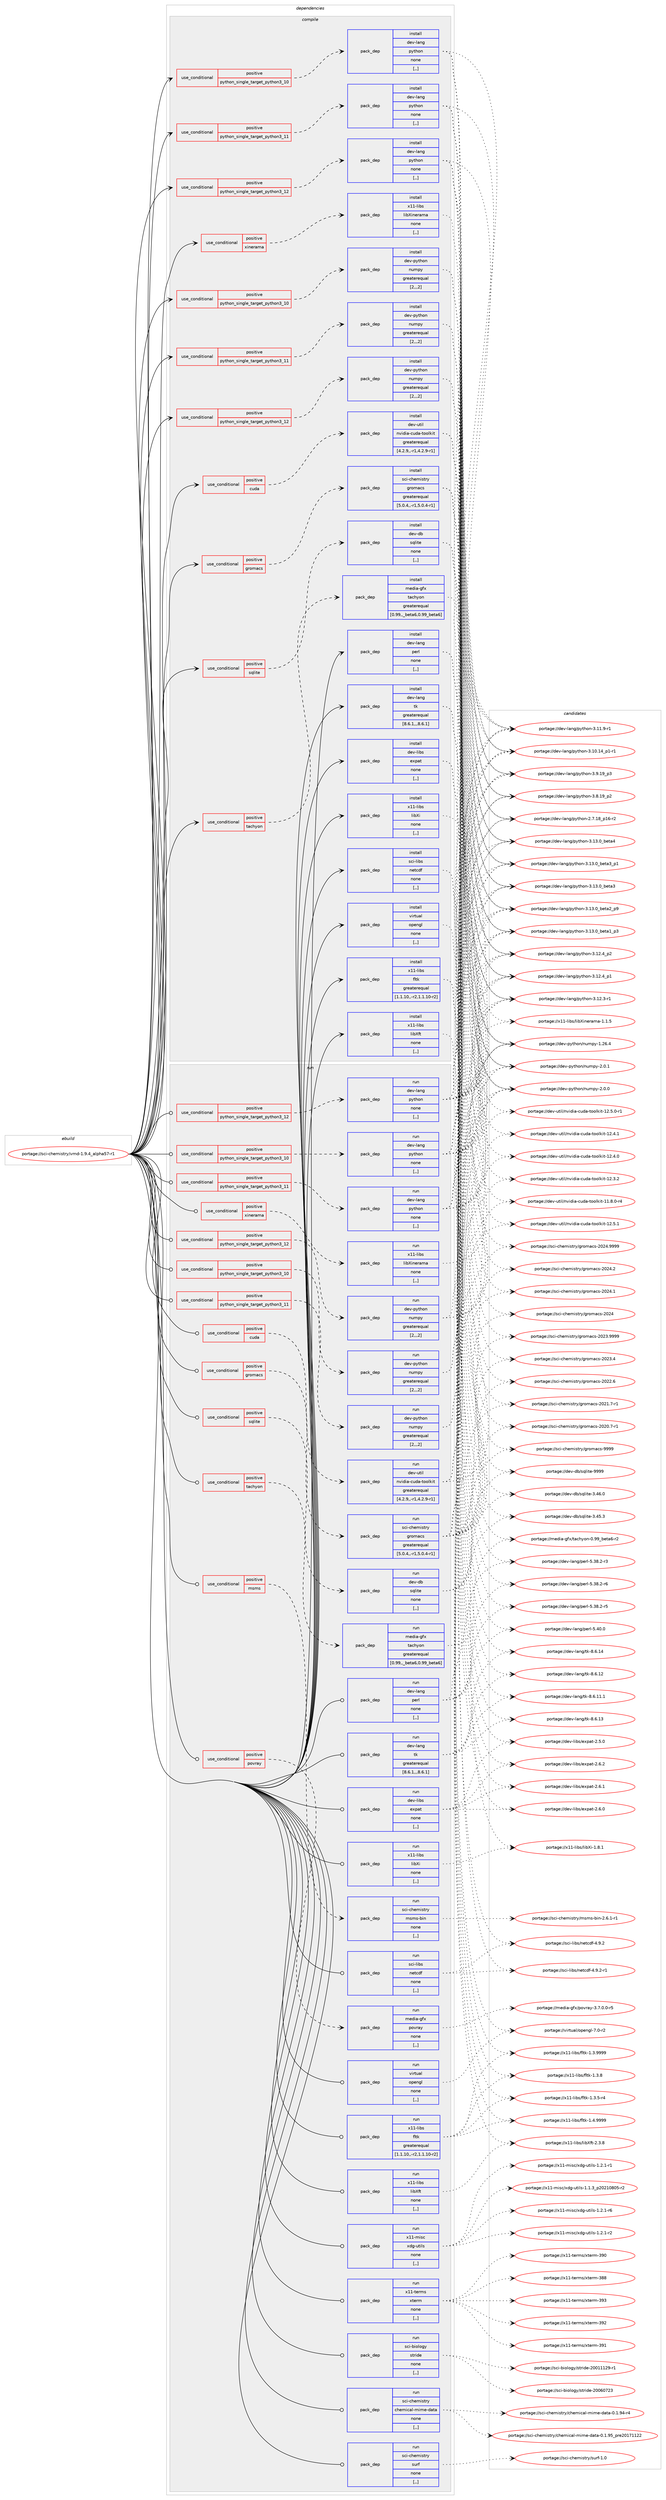 digraph prolog {

# *************
# Graph options
# *************

newrank=true;
concentrate=true;
compound=true;
graph [rankdir=LR,fontname=Helvetica,fontsize=10,ranksep=1.5];#, ranksep=2.5, nodesep=0.2];
edge  [arrowhead=vee];
node  [fontname=Helvetica,fontsize=10];

# **********
# The ebuild
# **********

subgraph cluster_leftcol {
color=gray;
label=<<i>ebuild</i>>;
id [label="portage://sci-chemistry/vmd-1.9.4_alpha57-r1", color=red, width=4, href="../sci-chemistry/vmd-1.9.4_alpha57-r1.svg"];
}

# ****************
# The dependencies
# ****************

subgraph cluster_midcol {
color=gray;
label=<<i>dependencies</i>>;
subgraph cluster_compile {
fillcolor="#eeeeee";
style=filled;
label=<<i>compile</i>>;
subgraph cond104272 {
dependency393902 [label=<<TABLE BORDER="0" CELLBORDER="1" CELLSPACING="0" CELLPADDING="4"><TR><TD ROWSPAN="3" CELLPADDING="10">use_conditional</TD></TR><TR><TD>positive</TD></TR><TR><TD>cuda</TD></TR></TABLE>>, shape=none, color=red];
subgraph pack286818 {
dependency393903 [label=<<TABLE BORDER="0" CELLBORDER="1" CELLSPACING="0" CELLPADDING="4" WIDTH="220"><TR><TD ROWSPAN="6" CELLPADDING="30">pack_dep</TD></TR><TR><TD WIDTH="110">install</TD></TR><TR><TD>dev-util</TD></TR><TR><TD>nvidia-cuda-toolkit</TD></TR><TR><TD>greaterequal</TD></TR><TR><TD>[4.2.9,,-r1,4.2.9-r1]</TD></TR></TABLE>>, shape=none, color=blue];
}
dependency393902:e -> dependency393903:w [weight=20,style="dashed",arrowhead="vee"];
}
id:e -> dependency393902:w [weight=20,style="solid",arrowhead="vee"];
subgraph cond104273 {
dependency393904 [label=<<TABLE BORDER="0" CELLBORDER="1" CELLSPACING="0" CELLPADDING="4"><TR><TD ROWSPAN="3" CELLPADDING="10">use_conditional</TD></TR><TR><TD>positive</TD></TR><TR><TD>gromacs</TD></TR></TABLE>>, shape=none, color=red];
subgraph pack286819 {
dependency393905 [label=<<TABLE BORDER="0" CELLBORDER="1" CELLSPACING="0" CELLPADDING="4" WIDTH="220"><TR><TD ROWSPAN="6" CELLPADDING="30">pack_dep</TD></TR><TR><TD WIDTH="110">install</TD></TR><TR><TD>sci-chemistry</TD></TR><TR><TD>gromacs</TD></TR><TR><TD>greaterequal</TD></TR><TR><TD>[5.0.4,,-r1,5.0.4-r1]</TD></TR></TABLE>>, shape=none, color=blue];
}
dependency393904:e -> dependency393905:w [weight=20,style="dashed",arrowhead="vee"];
}
id:e -> dependency393904:w [weight=20,style="solid",arrowhead="vee"];
subgraph cond104274 {
dependency393906 [label=<<TABLE BORDER="0" CELLBORDER="1" CELLSPACING="0" CELLPADDING="4"><TR><TD ROWSPAN="3" CELLPADDING="10">use_conditional</TD></TR><TR><TD>positive</TD></TR><TR><TD>python_single_target_python3_10</TD></TR></TABLE>>, shape=none, color=red];
subgraph pack286820 {
dependency393907 [label=<<TABLE BORDER="0" CELLBORDER="1" CELLSPACING="0" CELLPADDING="4" WIDTH="220"><TR><TD ROWSPAN="6" CELLPADDING="30">pack_dep</TD></TR><TR><TD WIDTH="110">install</TD></TR><TR><TD>dev-lang</TD></TR><TR><TD>python</TD></TR><TR><TD>none</TD></TR><TR><TD>[,,]</TD></TR></TABLE>>, shape=none, color=blue];
}
dependency393906:e -> dependency393907:w [weight=20,style="dashed",arrowhead="vee"];
}
id:e -> dependency393906:w [weight=20,style="solid",arrowhead="vee"];
subgraph cond104275 {
dependency393908 [label=<<TABLE BORDER="0" CELLBORDER="1" CELLSPACING="0" CELLPADDING="4"><TR><TD ROWSPAN="3" CELLPADDING="10">use_conditional</TD></TR><TR><TD>positive</TD></TR><TR><TD>python_single_target_python3_10</TD></TR></TABLE>>, shape=none, color=red];
subgraph pack286821 {
dependency393909 [label=<<TABLE BORDER="0" CELLBORDER="1" CELLSPACING="0" CELLPADDING="4" WIDTH="220"><TR><TD ROWSPAN="6" CELLPADDING="30">pack_dep</TD></TR><TR><TD WIDTH="110">install</TD></TR><TR><TD>dev-python</TD></TR><TR><TD>numpy</TD></TR><TR><TD>greaterequal</TD></TR><TR><TD>[2,,,2]</TD></TR></TABLE>>, shape=none, color=blue];
}
dependency393908:e -> dependency393909:w [weight=20,style="dashed",arrowhead="vee"];
}
id:e -> dependency393908:w [weight=20,style="solid",arrowhead="vee"];
subgraph cond104276 {
dependency393910 [label=<<TABLE BORDER="0" CELLBORDER="1" CELLSPACING="0" CELLPADDING="4"><TR><TD ROWSPAN="3" CELLPADDING="10">use_conditional</TD></TR><TR><TD>positive</TD></TR><TR><TD>python_single_target_python3_11</TD></TR></TABLE>>, shape=none, color=red];
subgraph pack286822 {
dependency393911 [label=<<TABLE BORDER="0" CELLBORDER="1" CELLSPACING="0" CELLPADDING="4" WIDTH="220"><TR><TD ROWSPAN="6" CELLPADDING="30">pack_dep</TD></TR><TR><TD WIDTH="110">install</TD></TR><TR><TD>dev-lang</TD></TR><TR><TD>python</TD></TR><TR><TD>none</TD></TR><TR><TD>[,,]</TD></TR></TABLE>>, shape=none, color=blue];
}
dependency393910:e -> dependency393911:w [weight=20,style="dashed",arrowhead="vee"];
}
id:e -> dependency393910:w [weight=20,style="solid",arrowhead="vee"];
subgraph cond104277 {
dependency393912 [label=<<TABLE BORDER="0" CELLBORDER="1" CELLSPACING="0" CELLPADDING="4"><TR><TD ROWSPAN="3" CELLPADDING="10">use_conditional</TD></TR><TR><TD>positive</TD></TR><TR><TD>python_single_target_python3_11</TD></TR></TABLE>>, shape=none, color=red];
subgraph pack286823 {
dependency393913 [label=<<TABLE BORDER="0" CELLBORDER="1" CELLSPACING="0" CELLPADDING="4" WIDTH="220"><TR><TD ROWSPAN="6" CELLPADDING="30">pack_dep</TD></TR><TR><TD WIDTH="110">install</TD></TR><TR><TD>dev-python</TD></TR><TR><TD>numpy</TD></TR><TR><TD>greaterequal</TD></TR><TR><TD>[2,,,2]</TD></TR></TABLE>>, shape=none, color=blue];
}
dependency393912:e -> dependency393913:w [weight=20,style="dashed",arrowhead="vee"];
}
id:e -> dependency393912:w [weight=20,style="solid",arrowhead="vee"];
subgraph cond104278 {
dependency393914 [label=<<TABLE BORDER="0" CELLBORDER="1" CELLSPACING="0" CELLPADDING="4"><TR><TD ROWSPAN="3" CELLPADDING="10">use_conditional</TD></TR><TR><TD>positive</TD></TR><TR><TD>python_single_target_python3_12</TD></TR></TABLE>>, shape=none, color=red];
subgraph pack286824 {
dependency393915 [label=<<TABLE BORDER="0" CELLBORDER="1" CELLSPACING="0" CELLPADDING="4" WIDTH="220"><TR><TD ROWSPAN="6" CELLPADDING="30">pack_dep</TD></TR><TR><TD WIDTH="110">install</TD></TR><TR><TD>dev-lang</TD></TR><TR><TD>python</TD></TR><TR><TD>none</TD></TR><TR><TD>[,,]</TD></TR></TABLE>>, shape=none, color=blue];
}
dependency393914:e -> dependency393915:w [weight=20,style="dashed",arrowhead="vee"];
}
id:e -> dependency393914:w [weight=20,style="solid",arrowhead="vee"];
subgraph cond104279 {
dependency393916 [label=<<TABLE BORDER="0" CELLBORDER="1" CELLSPACING="0" CELLPADDING="4"><TR><TD ROWSPAN="3" CELLPADDING="10">use_conditional</TD></TR><TR><TD>positive</TD></TR><TR><TD>python_single_target_python3_12</TD></TR></TABLE>>, shape=none, color=red];
subgraph pack286825 {
dependency393917 [label=<<TABLE BORDER="0" CELLBORDER="1" CELLSPACING="0" CELLPADDING="4" WIDTH="220"><TR><TD ROWSPAN="6" CELLPADDING="30">pack_dep</TD></TR><TR><TD WIDTH="110">install</TD></TR><TR><TD>dev-python</TD></TR><TR><TD>numpy</TD></TR><TR><TD>greaterequal</TD></TR><TR><TD>[2,,,2]</TD></TR></TABLE>>, shape=none, color=blue];
}
dependency393916:e -> dependency393917:w [weight=20,style="dashed",arrowhead="vee"];
}
id:e -> dependency393916:w [weight=20,style="solid",arrowhead="vee"];
subgraph cond104280 {
dependency393918 [label=<<TABLE BORDER="0" CELLBORDER="1" CELLSPACING="0" CELLPADDING="4"><TR><TD ROWSPAN="3" CELLPADDING="10">use_conditional</TD></TR><TR><TD>positive</TD></TR><TR><TD>sqlite</TD></TR></TABLE>>, shape=none, color=red];
subgraph pack286826 {
dependency393919 [label=<<TABLE BORDER="0" CELLBORDER="1" CELLSPACING="0" CELLPADDING="4" WIDTH="220"><TR><TD ROWSPAN="6" CELLPADDING="30">pack_dep</TD></TR><TR><TD WIDTH="110">install</TD></TR><TR><TD>dev-db</TD></TR><TR><TD>sqlite</TD></TR><TR><TD>none</TD></TR><TR><TD>[,,]</TD></TR></TABLE>>, shape=none, color=blue];
}
dependency393918:e -> dependency393919:w [weight=20,style="dashed",arrowhead="vee"];
}
id:e -> dependency393918:w [weight=20,style="solid",arrowhead="vee"];
subgraph cond104281 {
dependency393920 [label=<<TABLE BORDER="0" CELLBORDER="1" CELLSPACING="0" CELLPADDING="4"><TR><TD ROWSPAN="3" CELLPADDING="10">use_conditional</TD></TR><TR><TD>positive</TD></TR><TR><TD>tachyon</TD></TR></TABLE>>, shape=none, color=red];
subgraph pack286827 {
dependency393921 [label=<<TABLE BORDER="0" CELLBORDER="1" CELLSPACING="0" CELLPADDING="4" WIDTH="220"><TR><TD ROWSPAN="6" CELLPADDING="30">pack_dep</TD></TR><TR><TD WIDTH="110">install</TD></TR><TR><TD>media-gfx</TD></TR><TR><TD>tachyon</TD></TR><TR><TD>greaterequal</TD></TR><TR><TD>[0.99,,_beta6,0.99_beta6]</TD></TR></TABLE>>, shape=none, color=blue];
}
dependency393920:e -> dependency393921:w [weight=20,style="dashed",arrowhead="vee"];
}
id:e -> dependency393920:w [weight=20,style="solid",arrowhead="vee"];
subgraph cond104282 {
dependency393922 [label=<<TABLE BORDER="0" CELLBORDER="1" CELLSPACING="0" CELLPADDING="4"><TR><TD ROWSPAN="3" CELLPADDING="10">use_conditional</TD></TR><TR><TD>positive</TD></TR><TR><TD>xinerama</TD></TR></TABLE>>, shape=none, color=red];
subgraph pack286828 {
dependency393923 [label=<<TABLE BORDER="0" CELLBORDER="1" CELLSPACING="0" CELLPADDING="4" WIDTH="220"><TR><TD ROWSPAN="6" CELLPADDING="30">pack_dep</TD></TR><TR><TD WIDTH="110">install</TD></TR><TR><TD>x11-libs</TD></TR><TR><TD>libXinerama</TD></TR><TR><TD>none</TD></TR><TR><TD>[,,]</TD></TR></TABLE>>, shape=none, color=blue];
}
dependency393922:e -> dependency393923:w [weight=20,style="dashed",arrowhead="vee"];
}
id:e -> dependency393922:w [weight=20,style="solid",arrowhead="vee"];
subgraph pack286829 {
dependency393924 [label=<<TABLE BORDER="0" CELLBORDER="1" CELLSPACING="0" CELLPADDING="4" WIDTH="220"><TR><TD ROWSPAN="6" CELLPADDING="30">pack_dep</TD></TR><TR><TD WIDTH="110">install</TD></TR><TR><TD>dev-lang</TD></TR><TR><TD>perl</TD></TR><TR><TD>none</TD></TR><TR><TD>[,,]</TD></TR></TABLE>>, shape=none, color=blue];
}
id:e -> dependency393924:w [weight=20,style="solid",arrowhead="vee"];
subgraph pack286830 {
dependency393925 [label=<<TABLE BORDER="0" CELLBORDER="1" CELLSPACING="0" CELLPADDING="4" WIDTH="220"><TR><TD ROWSPAN="6" CELLPADDING="30">pack_dep</TD></TR><TR><TD WIDTH="110">install</TD></TR><TR><TD>dev-lang</TD></TR><TR><TD>tk</TD></TR><TR><TD>greaterequal</TD></TR><TR><TD>[8.6.1,,,8.6.1]</TD></TR></TABLE>>, shape=none, color=blue];
}
id:e -> dependency393925:w [weight=20,style="solid",arrowhead="vee"];
subgraph pack286831 {
dependency393926 [label=<<TABLE BORDER="0" CELLBORDER="1" CELLSPACING="0" CELLPADDING="4" WIDTH="220"><TR><TD ROWSPAN="6" CELLPADDING="30">pack_dep</TD></TR><TR><TD WIDTH="110">install</TD></TR><TR><TD>dev-libs</TD></TR><TR><TD>expat</TD></TR><TR><TD>none</TD></TR><TR><TD>[,,]</TD></TR></TABLE>>, shape=none, color=blue];
}
id:e -> dependency393926:w [weight=20,style="solid",arrowhead="vee"];
subgraph pack286832 {
dependency393927 [label=<<TABLE BORDER="0" CELLBORDER="1" CELLSPACING="0" CELLPADDING="4" WIDTH="220"><TR><TD ROWSPAN="6" CELLPADDING="30">pack_dep</TD></TR><TR><TD WIDTH="110">install</TD></TR><TR><TD>sci-libs</TD></TR><TR><TD>netcdf</TD></TR><TR><TD>none</TD></TR><TR><TD>[,,]</TD></TR></TABLE>>, shape=none, color=blue];
}
id:e -> dependency393927:w [weight=20,style="solid",arrowhead="vee"];
subgraph pack286833 {
dependency393928 [label=<<TABLE BORDER="0" CELLBORDER="1" CELLSPACING="0" CELLPADDING="4" WIDTH="220"><TR><TD ROWSPAN="6" CELLPADDING="30">pack_dep</TD></TR><TR><TD WIDTH="110">install</TD></TR><TR><TD>virtual</TD></TR><TR><TD>opengl</TD></TR><TR><TD>none</TD></TR><TR><TD>[,,]</TD></TR></TABLE>>, shape=none, color=blue];
}
id:e -> dependency393928:w [weight=20,style="solid",arrowhead="vee"];
subgraph pack286834 {
dependency393929 [label=<<TABLE BORDER="0" CELLBORDER="1" CELLSPACING="0" CELLPADDING="4" WIDTH="220"><TR><TD ROWSPAN="6" CELLPADDING="30">pack_dep</TD></TR><TR><TD WIDTH="110">install</TD></TR><TR><TD>x11-libs</TD></TR><TR><TD>fltk</TD></TR><TR><TD>greaterequal</TD></TR><TR><TD>[1.1.10,,-r2,1.1.10-r2]</TD></TR></TABLE>>, shape=none, color=blue];
}
id:e -> dependency393929:w [weight=20,style="solid",arrowhead="vee"];
subgraph pack286835 {
dependency393930 [label=<<TABLE BORDER="0" CELLBORDER="1" CELLSPACING="0" CELLPADDING="4" WIDTH="220"><TR><TD ROWSPAN="6" CELLPADDING="30">pack_dep</TD></TR><TR><TD WIDTH="110">install</TD></TR><TR><TD>x11-libs</TD></TR><TR><TD>libXft</TD></TR><TR><TD>none</TD></TR><TR><TD>[,,]</TD></TR></TABLE>>, shape=none, color=blue];
}
id:e -> dependency393930:w [weight=20,style="solid",arrowhead="vee"];
subgraph pack286836 {
dependency393931 [label=<<TABLE BORDER="0" CELLBORDER="1" CELLSPACING="0" CELLPADDING="4" WIDTH="220"><TR><TD ROWSPAN="6" CELLPADDING="30">pack_dep</TD></TR><TR><TD WIDTH="110">install</TD></TR><TR><TD>x11-libs</TD></TR><TR><TD>libXi</TD></TR><TR><TD>none</TD></TR><TR><TD>[,,]</TD></TR></TABLE>>, shape=none, color=blue];
}
id:e -> dependency393931:w [weight=20,style="solid",arrowhead="vee"];
}
subgraph cluster_compileandrun {
fillcolor="#eeeeee";
style=filled;
label=<<i>compile and run</i>>;
}
subgraph cluster_run {
fillcolor="#eeeeee";
style=filled;
label=<<i>run</i>>;
subgraph cond104283 {
dependency393932 [label=<<TABLE BORDER="0" CELLBORDER="1" CELLSPACING="0" CELLPADDING="4"><TR><TD ROWSPAN="3" CELLPADDING="10">use_conditional</TD></TR><TR><TD>positive</TD></TR><TR><TD>cuda</TD></TR></TABLE>>, shape=none, color=red];
subgraph pack286837 {
dependency393933 [label=<<TABLE BORDER="0" CELLBORDER="1" CELLSPACING="0" CELLPADDING="4" WIDTH="220"><TR><TD ROWSPAN="6" CELLPADDING="30">pack_dep</TD></TR><TR><TD WIDTH="110">run</TD></TR><TR><TD>dev-util</TD></TR><TR><TD>nvidia-cuda-toolkit</TD></TR><TR><TD>greaterequal</TD></TR><TR><TD>[4.2.9,,-r1,4.2.9-r1]</TD></TR></TABLE>>, shape=none, color=blue];
}
dependency393932:e -> dependency393933:w [weight=20,style="dashed",arrowhead="vee"];
}
id:e -> dependency393932:w [weight=20,style="solid",arrowhead="odot"];
subgraph cond104284 {
dependency393934 [label=<<TABLE BORDER="0" CELLBORDER="1" CELLSPACING="0" CELLPADDING="4"><TR><TD ROWSPAN="3" CELLPADDING="10">use_conditional</TD></TR><TR><TD>positive</TD></TR><TR><TD>gromacs</TD></TR></TABLE>>, shape=none, color=red];
subgraph pack286838 {
dependency393935 [label=<<TABLE BORDER="0" CELLBORDER="1" CELLSPACING="0" CELLPADDING="4" WIDTH="220"><TR><TD ROWSPAN="6" CELLPADDING="30">pack_dep</TD></TR><TR><TD WIDTH="110">run</TD></TR><TR><TD>sci-chemistry</TD></TR><TR><TD>gromacs</TD></TR><TR><TD>greaterequal</TD></TR><TR><TD>[5.0.4,,-r1,5.0.4-r1]</TD></TR></TABLE>>, shape=none, color=blue];
}
dependency393934:e -> dependency393935:w [weight=20,style="dashed",arrowhead="vee"];
}
id:e -> dependency393934:w [weight=20,style="solid",arrowhead="odot"];
subgraph cond104285 {
dependency393936 [label=<<TABLE BORDER="0" CELLBORDER="1" CELLSPACING="0" CELLPADDING="4"><TR><TD ROWSPAN="3" CELLPADDING="10">use_conditional</TD></TR><TR><TD>positive</TD></TR><TR><TD>msms</TD></TR></TABLE>>, shape=none, color=red];
subgraph pack286839 {
dependency393937 [label=<<TABLE BORDER="0" CELLBORDER="1" CELLSPACING="0" CELLPADDING="4" WIDTH="220"><TR><TD ROWSPAN="6" CELLPADDING="30">pack_dep</TD></TR><TR><TD WIDTH="110">run</TD></TR><TR><TD>sci-chemistry</TD></TR><TR><TD>msms-bin</TD></TR><TR><TD>none</TD></TR><TR><TD>[,,]</TD></TR></TABLE>>, shape=none, color=blue];
}
dependency393936:e -> dependency393937:w [weight=20,style="dashed",arrowhead="vee"];
}
id:e -> dependency393936:w [weight=20,style="solid",arrowhead="odot"];
subgraph cond104286 {
dependency393938 [label=<<TABLE BORDER="0" CELLBORDER="1" CELLSPACING="0" CELLPADDING="4"><TR><TD ROWSPAN="3" CELLPADDING="10">use_conditional</TD></TR><TR><TD>positive</TD></TR><TR><TD>povray</TD></TR></TABLE>>, shape=none, color=red];
subgraph pack286840 {
dependency393939 [label=<<TABLE BORDER="0" CELLBORDER="1" CELLSPACING="0" CELLPADDING="4" WIDTH="220"><TR><TD ROWSPAN="6" CELLPADDING="30">pack_dep</TD></TR><TR><TD WIDTH="110">run</TD></TR><TR><TD>media-gfx</TD></TR><TR><TD>povray</TD></TR><TR><TD>none</TD></TR><TR><TD>[,,]</TD></TR></TABLE>>, shape=none, color=blue];
}
dependency393938:e -> dependency393939:w [weight=20,style="dashed",arrowhead="vee"];
}
id:e -> dependency393938:w [weight=20,style="solid",arrowhead="odot"];
subgraph cond104287 {
dependency393940 [label=<<TABLE BORDER="0" CELLBORDER="1" CELLSPACING="0" CELLPADDING="4"><TR><TD ROWSPAN="3" CELLPADDING="10">use_conditional</TD></TR><TR><TD>positive</TD></TR><TR><TD>python_single_target_python3_10</TD></TR></TABLE>>, shape=none, color=red];
subgraph pack286841 {
dependency393941 [label=<<TABLE BORDER="0" CELLBORDER="1" CELLSPACING="0" CELLPADDING="4" WIDTH="220"><TR><TD ROWSPAN="6" CELLPADDING="30">pack_dep</TD></TR><TR><TD WIDTH="110">run</TD></TR><TR><TD>dev-lang</TD></TR><TR><TD>python</TD></TR><TR><TD>none</TD></TR><TR><TD>[,,]</TD></TR></TABLE>>, shape=none, color=blue];
}
dependency393940:e -> dependency393941:w [weight=20,style="dashed",arrowhead="vee"];
}
id:e -> dependency393940:w [weight=20,style="solid",arrowhead="odot"];
subgraph cond104288 {
dependency393942 [label=<<TABLE BORDER="0" CELLBORDER="1" CELLSPACING="0" CELLPADDING="4"><TR><TD ROWSPAN="3" CELLPADDING="10">use_conditional</TD></TR><TR><TD>positive</TD></TR><TR><TD>python_single_target_python3_10</TD></TR></TABLE>>, shape=none, color=red];
subgraph pack286842 {
dependency393943 [label=<<TABLE BORDER="0" CELLBORDER="1" CELLSPACING="0" CELLPADDING="4" WIDTH="220"><TR><TD ROWSPAN="6" CELLPADDING="30">pack_dep</TD></TR><TR><TD WIDTH="110">run</TD></TR><TR><TD>dev-python</TD></TR><TR><TD>numpy</TD></TR><TR><TD>greaterequal</TD></TR><TR><TD>[2,,,2]</TD></TR></TABLE>>, shape=none, color=blue];
}
dependency393942:e -> dependency393943:w [weight=20,style="dashed",arrowhead="vee"];
}
id:e -> dependency393942:w [weight=20,style="solid",arrowhead="odot"];
subgraph cond104289 {
dependency393944 [label=<<TABLE BORDER="0" CELLBORDER="1" CELLSPACING="0" CELLPADDING="4"><TR><TD ROWSPAN="3" CELLPADDING="10">use_conditional</TD></TR><TR><TD>positive</TD></TR><TR><TD>python_single_target_python3_11</TD></TR></TABLE>>, shape=none, color=red];
subgraph pack286843 {
dependency393945 [label=<<TABLE BORDER="0" CELLBORDER="1" CELLSPACING="0" CELLPADDING="4" WIDTH="220"><TR><TD ROWSPAN="6" CELLPADDING="30">pack_dep</TD></TR><TR><TD WIDTH="110">run</TD></TR><TR><TD>dev-lang</TD></TR><TR><TD>python</TD></TR><TR><TD>none</TD></TR><TR><TD>[,,]</TD></TR></TABLE>>, shape=none, color=blue];
}
dependency393944:e -> dependency393945:w [weight=20,style="dashed",arrowhead="vee"];
}
id:e -> dependency393944:w [weight=20,style="solid",arrowhead="odot"];
subgraph cond104290 {
dependency393946 [label=<<TABLE BORDER="0" CELLBORDER="1" CELLSPACING="0" CELLPADDING="4"><TR><TD ROWSPAN="3" CELLPADDING="10">use_conditional</TD></TR><TR><TD>positive</TD></TR><TR><TD>python_single_target_python3_11</TD></TR></TABLE>>, shape=none, color=red];
subgraph pack286844 {
dependency393947 [label=<<TABLE BORDER="0" CELLBORDER="1" CELLSPACING="0" CELLPADDING="4" WIDTH="220"><TR><TD ROWSPAN="6" CELLPADDING="30">pack_dep</TD></TR><TR><TD WIDTH="110">run</TD></TR><TR><TD>dev-python</TD></TR><TR><TD>numpy</TD></TR><TR><TD>greaterequal</TD></TR><TR><TD>[2,,,2]</TD></TR></TABLE>>, shape=none, color=blue];
}
dependency393946:e -> dependency393947:w [weight=20,style="dashed",arrowhead="vee"];
}
id:e -> dependency393946:w [weight=20,style="solid",arrowhead="odot"];
subgraph cond104291 {
dependency393948 [label=<<TABLE BORDER="0" CELLBORDER="1" CELLSPACING="0" CELLPADDING="4"><TR><TD ROWSPAN="3" CELLPADDING="10">use_conditional</TD></TR><TR><TD>positive</TD></TR><TR><TD>python_single_target_python3_12</TD></TR></TABLE>>, shape=none, color=red];
subgraph pack286845 {
dependency393949 [label=<<TABLE BORDER="0" CELLBORDER="1" CELLSPACING="0" CELLPADDING="4" WIDTH="220"><TR><TD ROWSPAN="6" CELLPADDING="30">pack_dep</TD></TR><TR><TD WIDTH="110">run</TD></TR><TR><TD>dev-lang</TD></TR><TR><TD>python</TD></TR><TR><TD>none</TD></TR><TR><TD>[,,]</TD></TR></TABLE>>, shape=none, color=blue];
}
dependency393948:e -> dependency393949:w [weight=20,style="dashed",arrowhead="vee"];
}
id:e -> dependency393948:w [weight=20,style="solid",arrowhead="odot"];
subgraph cond104292 {
dependency393950 [label=<<TABLE BORDER="0" CELLBORDER="1" CELLSPACING="0" CELLPADDING="4"><TR><TD ROWSPAN="3" CELLPADDING="10">use_conditional</TD></TR><TR><TD>positive</TD></TR><TR><TD>python_single_target_python3_12</TD></TR></TABLE>>, shape=none, color=red];
subgraph pack286846 {
dependency393951 [label=<<TABLE BORDER="0" CELLBORDER="1" CELLSPACING="0" CELLPADDING="4" WIDTH="220"><TR><TD ROWSPAN="6" CELLPADDING="30">pack_dep</TD></TR><TR><TD WIDTH="110">run</TD></TR><TR><TD>dev-python</TD></TR><TR><TD>numpy</TD></TR><TR><TD>greaterequal</TD></TR><TR><TD>[2,,,2]</TD></TR></TABLE>>, shape=none, color=blue];
}
dependency393950:e -> dependency393951:w [weight=20,style="dashed",arrowhead="vee"];
}
id:e -> dependency393950:w [weight=20,style="solid",arrowhead="odot"];
subgraph cond104293 {
dependency393952 [label=<<TABLE BORDER="0" CELLBORDER="1" CELLSPACING="0" CELLPADDING="4"><TR><TD ROWSPAN="3" CELLPADDING="10">use_conditional</TD></TR><TR><TD>positive</TD></TR><TR><TD>sqlite</TD></TR></TABLE>>, shape=none, color=red];
subgraph pack286847 {
dependency393953 [label=<<TABLE BORDER="0" CELLBORDER="1" CELLSPACING="0" CELLPADDING="4" WIDTH="220"><TR><TD ROWSPAN="6" CELLPADDING="30">pack_dep</TD></TR><TR><TD WIDTH="110">run</TD></TR><TR><TD>dev-db</TD></TR><TR><TD>sqlite</TD></TR><TR><TD>none</TD></TR><TR><TD>[,,]</TD></TR></TABLE>>, shape=none, color=blue];
}
dependency393952:e -> dependency393953:w [weight=20,style="dashed",arrowhead="vee"];
}
id:e -> dependency393952:w [weight=20,style="solid",arrowhead="odot"];
subgraph cond104294 {
dependency393954 [label=<<TABLE BORDER="0" CELLBORDER="1" CELLSPACING="0" CELLPADDING="4"><TR><TD ROWSPAN="3" CELLPADDING="10">use_conditional</TD></TR><TR><TD>positive</TD></TR><TR><TD>tachyon</TD></TR></TABLE>>, shape=none, color=red];
subgraph pack286848 {
dependency393955 [label=<<TABLE BORDER="0" CELLBORDER="1" CELLSPACING="0" CELLPADDING="4" WIDTH="220"><TR><TD ROWSPAN="6" CELLPADDING="30">pack_dep</TD></TR><TR><TD WIDTH="110">run</TD></TR><TR><TD>media-gfx</TD></TR><TR><TD>tachyon</TD></TR><TR><TD>greaterequal</TD></TR><TR><TD>[0.99,,_beta6,0.99_beta6]</TD></TR></TABLE>>, shape=none, color=blue];
}
dependency393954:e -> dependency393955:w [weight=20,style="dashed",arrowhead="vee"];
}
id:e -> dependency393954:w [weight=20,style="solid",arrowhead="odot"];
subgraph cond104295 {
dependency393956 [label=<<TABLE BORDER="0" CELLBORDER="1" CELLSPACING="0" CELLPADDING="4"><TR><TD ROWSPAN="3" CELLPADDING="10">use_conditional</TD></TR><TR><TD>positive</TD></TR><TR><TD>xinerama</TD></TR></TABLE>>, shape=none, color=red];
subgraph pack286849 {
dependency393957 [label=<<TABLE BORDER="0" CELLBORDER="1" CELLSPACING="0" CELLPADDING="4" WIDTH="220"><TR><TD ROWSPAN="6" CELLPADDING="30">pack_dep</TD></TR><TR><TD WIDTH="110">run</TD></TR><TR><TD>x11-libs</TD></TR><TR><TD>libXinerama</TD></TR><TR><TD>none</TD></TR><TR><TD>[,,]</TD></TR></TABLE>>, shape=none, color=blue];
}
dependency393956:e -> dependency393957:w [weight=20,style="dashed",arrowhead="vee"];
}
id:e -> dependency393956:w [weight=20,style="solid",arrowhead="odot"];
subgraph pack286850 {
dependency393958 [label=<<TABLE BORDER="0" CELLBORDER="1" CELLSPACING="0" CELLPADDING="4" WIDTH="220"><TR><TD ROWSPAN="6" CELLPADDING="30">pack_dep</TD></TR><TR><TD WIDTH="110">run</TD></TR><TR><TD>dev-lang</TD></TR><TR><TD>perl</TD></TR><TR><TD>none</TD></TR><TR><TD>[,,]</TD></TR></TABLE>>, shape=none, color=blue];
}
id:e -> dependency393958:w [weight=20,style="solid",arrowhead="odot"];
subgraph pack286851 {
dependency393959 [label=<<TABLE BORDER="0" CELLBORDER="1" CELLSPACING="0" CELLPADDING="4" WIDTH="220"><TR><TD ROWSPAN="6" CELLPADDING="30">pack_dep</TD></TR><TR><TD WIDTH="110">run</TD></TR><TR><TD>dev-lang</TD></TR><TR><TD>tk</TD></TR><TR><TD>greaterequal</TD></TR><TR><TD>[8.6.1,,,8.6.1]</TD></TR></TABLE>>, shape=none, color=blue];
}
id:e -> dependency393959:w [weight=20,style="solid",arrowhead="odot"];
subgraph pack286852 {
dependency393960 [label=<<TABLE BORDER="0" CELLBORDER="1" CELLSPACING="0" CELLPADDING="4" WIDTH="220"><TR><TD ROWSPAN="6" CELLPADDING="30">pack_dep</TD></TR><TR><TD WIDTH="110">run</TD></TR><TR><TD>dev-libs</TD></TR><TR><TD>expat</TD></TR><TR><TD>none</TD></TR><TR><TD>[,,]</TD></TR></TABLE>>, shape=none, color=blue];
}
id:e -> dependency393960:w [weight=20,style="solid",arrowhead="odot"];
subgraph pack286853 {
dependency393961 [label=<<TABLE BORDER="0" CELLBORDER="1" CELLSPACING="0" CELLPADDING="4" WIDTH="220"><TR><TD ROWSPAN="6" CELLPADDING="30">pack_dep</TD></TR><TR><TD WIDTH="110">run</TD></TR><TR><TD>sci-biology</TD></TR><TR><TD>stride</TD></TR><TR><TD>none</TD></TR><TR><TD>[,,]</TD></TR></TABLE>>, shape=none, color=blue];
}
id:e -> dependency393961:w [weight=20,style="solid",arrowhead="odot"];
subgraph pack286854 {
dependency393962 [label=<<TABLE BORDER="0" CELLBORDER="1" CELLSPACING="0" CELLPADDING="4" WIDTH="220"><TR><TD ROWSPAN="6" CELLPADDING="30">pack_dep</TD></TR><TR><TD WIDTH="110">run</TD></TR><TR><TD>sci-chemistry</TD></TR><TR><TD>chemical-mime-data</TD></TR><TR><TD>none</TD></TR><TR><TD>[,,]</TD></TR></TABLE>>, shape=none, color=blue];
}
id:e -> dependency393962:w [weight=20,style="solid",arrowhead="odot"];
subgraph pack286855 {
dependency393963 [label=<<TABLE BORDER="0" CELLBORDER="1" CELLSPACING="0" CELLPADDING="4" WIDTH="220"><TR><TD ROWSPAN="6" CELLPADDING="30">pack_dep</TD></TR><TR><TD WIDTH="110">run</TD></TR><TR><TD>sci-chemistry</TD></TR><TR><TD>surf</TD></TR><TR><TD>none</TD></TR><TR><TD>[,,]</TD></TR></TABLE>>, shape=none, color=blue];
}
id:e -> dependency393963:w [weight=20,style="solid",arrowhead="odot"];
subgraph pack286856 {
dependency393964 [label=<<TABLE BORDER="0" CELLBORDER="1" CELLSPACING="0" CELLPADDING="4" WIDTH="220"><TR><TD ROWSPAN="6" CELLPADDING="30">pack_dep</TD></TR><TR><TD WIDTH="110">run</TD></TR><TR><TD>sci-libs</TD></TR><TR><TD>netcdf</TD></TR><TR><TD>none</TD></TR><TR><TD>[,,]</TD></TR></TABLE>>, shape=none, color=blue];
}
id:e -> dependency393964:w [weight=20,style="solid",arrowhead="odot"];
subgraph pack286857 {
dependency393965 [label=<<TABLE BORDER="0" CELLBORDER="1" CELLSPACING="0" CELLPADDING="4" WIDTH="220"><TR><TD ROWSPAN="6" CELLPADDING="30">pack_dep</TD></TR><TR><TD WIDTH="110">run</TD></TR><TR><TD>virtual</TD></TR><TR><TD>opengl</TD></TR><TR><TD>none</TD></TR><TR><TD>[,,]</TD></TR></TABLE>>, shape=none, color=blue];
}
id:e -> dependency393965:w [weight=20,style="solid",arrowhead="odot"];
subgraph pack286858 {
dependency393966 [label=<<TABLE BORDER="0" CELLBORDER="1" CELLSPACING="0" CELLPADDING="4" WIDTH="220"><TR><TD ROWSPAN="6" CELLPADDING="30">pack_dep</TD></TR><TR><TD WIDTH="110">run</TD></TR><TR><TD>x11-libs</TD></TR><TR><TD>fltk</TD></TR><TR><TD>greaterequal</TD></TR><TR><TD>[1.1.10,,-r2,1.1.10-r2]</TD></TR></TABLE>>, shape=none, color=blue];
}
id:e -> dependency393966:w [weight=20,style="solid",arrowhead="odot"];
subgraph pack286859 {
dependency393967 [label=<<TABLE BORDER="0" CELLBORDER="1" CELLSPACING="0" CELLPADDING="4" WIDTH="220"><TR><TD ROWSPAN="6" CELLPADDING="30">pack_dep</TD></TR><TR><TD WIDTH="110">run</TD></TR><TR><TD>x11-libs</TD></TR><TR><TD>libXft</TD></TR><TR><TD>none</TD></TR><TR><TD>[,,]</TD></TR></TABLE>>, shape=none, color=blue];
}
id:e -> dependency393967:w [weight=20,style="solid",arrowhead="odot"];
subgraph pack286860 {
dependency393968 [label=<<TABLE BORDER="0" CELLBORDER="1" CELLSPACING="0" CELLPADDING="4" WIDTH="220"><TR><TD ROWSPAN="6" CELLPADDING="30">pack_dep</TD></TR><TR><TD WIDTH="110">run</TD></TR><TR><TD>x11-libs</TD></TR><TR><TD>libXi</TD></TR><TR><TD>none</TD></TR><TR><TD>[,,]</TD></TR></TABLE>>, shape=none, color=blue];
}
id:e -> dependency393968:w [weight=20,style="solid",arrowhead="odot"];
subgraph pack286861 {
dependency393969 [label=<<TABLE BORDER="0" CELLBORDER="1" CELLSPACING="0" CELLPADDING="4" WIDTH="220"><TR><TD ROWSPAN="6" CELLPADDING="30">pack_dep</TD></TR><TR><TD WIDTH="110">run</TD></TR><TR><TD>x11-misc</TD></TR><TR><TD>xdg-utils</TD></TR><TR><TD>none</TD></TR><TR><TD>[,,]</TD></TR></TABLE>>, shape=none, color=blue];
}
id:e -> dependency393969:w [weight=20,style="solid",arrowhead="odot"];
subgraph pack286862 {
dependency393970 [label=<<TABLE BORDER="0" CELLBORDER="1" CELLSPACING="0" CELLPADDING="4" WIDTH="220"><TR><TD ROWSPAN="6" CELLPADDING="30">pack_dep</TD></TR><TR><TD WIDTH="110">run</TD></TR><TR><TD>x11-terms</TD></TR><TR><TD>xterm</TD></TR><TR><TD>none</TD></TR><TR><TD>[,,]</TD></TR></TABLE>>, shape=none, color=blue];
}
id:e -> dependency393970:w [weight=20,style="solid",arrowhead="odot"];
}
}

# **************
# The candidates
# **************

subgraph cluster_choices {
rank=same;
color=gray;
label=<<i>candidates</i>>;

subgraph choice286818 {
color=black;
nodesep=1;
choice1001011184511711610510847110118105100105974599117100974511611111110810710511645495046534649 [label="portage://dev-util/nvidia-cuda-toolkit-12.5.1", color=red, width=4,href="../dev-util/nvidia-cuda-toolkit-12.5.1.svg"];
choice10010111845117116105108471101181051001059745991171009745116111111108107105116454950465346484511449 [label="portage://dev-util/nvidia-cuda-toolkit-12.5.0-r1", color=red, width=4,href="../dev-util/nvidia-cuda-toolkit-12.5.0-r1.svg"];
choice1001011184511711610510847110118105100105974599117100974511611111110810710511645495046524649 [label="portage://dev-util/nvidia-cuda-toolkit-12.4.1", color=red, width=4,href="../dev-util/nvidia-cuda-toolkit-12.4.1.svg"];
choice1001011184511711610510847110118105100105974599117100974511611111110810710511645495046524648 [label="portage://dev-util/nvidia-cuda-toolkit-12.4.0", color=red, width=4,href="../dev-util/nvidia-cuda-toolkit-12.4.0.svg"];
choice1001011184511711610510847110118105100105974599117100974511611111110810710511645495046514650 [label="portage://dev-util/nvidia-cuda-toolkit-12.3.2", color=red, width=4,href="../dev-util/nvidia-cuda-toolkit-12.3.2.svg"];
choice10010111845117116105108471101181051001059745991171009745116111111108107105116454949465646484511452 [label="portage://dev-util/nvidia-cuda-toolkit-11.8.0-r4", color=red, width=4,href="../dev-util/nvidia-cuda-toolkit-11.8.0-r4.svg"];
dependency393903:e -> choice1001011184511711610510847110118105100105974599117100974511611111110810710511645495046534649:w [style=dotted,weight="100"];
dependency393903:e -> choice10010111845117116105108471101181051001059745991171009745116111111108107105116454950465346484511449:w [style=dotted,weight="100"];
dependency393903:e -> choice1001011184511711610510847110118105100105974599117100974511611111110810710511645495046524649:w [style=dotted,weight="100"];
dependency393903:e -> choice1001011184511711610510847110118105100105974599117100974511611111110810710511645495046524648:w [style=dotted,weight="100"];
dependency393903:e -> choice1001011184511711610510847110118105100105974599117100974511611111110810710511645495046514650:w [style=dotted,weight="100"];
dependency393903:e -> choice10010111845117116105108471101181051001059745991171009745116111111108107105116454949465646484511452:w [style=dotted,weight="100"];
}
subgraph choice286819 {
color=black;
nodesep=1;
choice1159910545991041011091051151161141214710311411110997991154557575757 [label="portage://sci-chemistry/gromacs-9999", color=red, width=4,href="../sci-chemistry/gromacs-9999.svg"];
choice11599105459910410110910511511611412147103114111109979911545504850524657575757 [label="portage://sci-chemistry/gromacs-2024.9999", color=red, width=4,href="../sci-chemistry/gromacs-2024.9999.svg"];
choice11599105459910410110910511511611412147103114111109979911545504850524650 [label="portage://sci-chemistry/gromacs-2024.2", color=red, width=4,href="../sci-chemistry/gromacs-2024.2.svg"];
choice11599105459910410110910511511611412147103114111109979911545504850524649 [label="portage://sci-chemistry/gromacs-2024.1", color=red, width=4,href="../sci-chemistry/gromacs-2024.1.svg"];
choice1159910545991041011091051151161141214710311411110997991154550485052 [label="portage://sci-chemistry/gromacs-2024", color=red, width=4,href="../sci-chemistry/gromacs-2024.svg"];
choice11599105459910410110910511511611412147103114111109979911545504850514657575757 [label="portage://sci-chemistry/gromacs-2023.9999", color=red, width=4,href="../sci-chemistry/gromacs-2023.9999.svg"];
choice11599105459910410110910511511611412147103114111109979911545504850514652 [label="portage://sci-chemistry/gromacs-2023.4", color=red, width=4,href="../sci-chemistry/gromacs-2023.4.svg"];
choice11599105459910410110910511511611412147103114111109979911545504850504654 [label="portage://sci-chemistry/gromacs-2022.6", color=red, width=4,href="../sci-chemistry/gromacs-2022.6.svg"];
choice115991054599104101109105115116114121471031141111099799115455048504946554511449 [label="portage://sci-chemistry/gromacs-2021.7-r1", color=red, width=4,href="../sci-chemistry/gromacs-2021.7-r1.svg"];
choice115991054599104101109105115116114121471031141111099799115455048504846554511449 [label="portage://sci-chemistry/gromacs-2020.7-r1", color=red, width=4,href="../sci-chemistry/gromacs-2020.7-r1.svg"];
dependency393905:e -> choice1159910545991041011091051151161141214710311411110997991154557575757:w [style=dotted,weight="100"];
dependency393905:e -> choice11599105459910410110910511511611412147103114111109979911545504850524657575757:w [style=dotted,weight="100"];
dependency393905:e -> choice11599105459910410110910511511611412147103114111109979911545504850524650:w [style=dotted,weight="100"];
dependency393905:e -> choice11599105459910410110910511511611412147103114111109979911545504850524649:w [style=dotted,weight="100"];
dependency393905:e -> choice1159910545991041011091051151161141214710311411110997991154550485052:w [style=dotted,weight="100"];
dependency393905:e -> choice11599105459910410110910511511611412147103114111109979911545504850514657575757:w [style=dotted,weight="100"];
dependency393905:e -> choice11599105459910410110910511511611412147103114111109979911545504850514652:w [style=dotted,weight="100"];
dependency393905:e -> choice11599105459910410110910511511611412147103114111109979911545504850504654:w [style=dotted,weight="100"];
dependency393905:e -> choice115991054599104101109105115116114121471031141111099799115455048504946554511449:w [style=dotted,weight="100"];
dependency393905:e -> choice115991054599104101109105115116114121471031141111099799115455048504846554511449:w [style=dotted,weight="100"];
}
subgraph choice286820 {
color=black;
nodesep=1;
choice1001011184510897110103471121211161041111104551464951464895981011169752 [label="portage://dev-lang/python-3.13.0_beta4", color=red, width=4,href="../dev-lang/python-3.13.0_beta4.svg"];
choice10010111845108971101034711212111610411111045514649514648959810111697519511249 [label="portage://dev-lang/python-3.13.0_beta3_p1", color=red, width=4,href="../dev-lang/python-3.13.0_beta3_p1.svg"];
choice1001011184510897110103471121211161041111104551464951464895981011169751 [label="portage://dev-lang/python-3.13.0_beta3", color=red, width=4,href="../dev-lang/python-3.13.0_beta3.svg"];
choice10010111845108971101034711212111610411111045514649514648959810111697509511257 [label="portage://dev-lang/python-3.13.0_beta2_p9", color=red, width=4,href="../dev-lang/python-3.13.0_beta2_p9.svg"];
choice10010111845108971101034711212111610411111045514649514648959810111697499511251 [label="portage://dev-lang/python-3.13.0_beta1_p3", color=red, width=4,href="../dev-lang/python-3.13.0_beta1_p3.svg"];
choice100101118451089711010347112121116104111110455146495046529511250 [label="portage://dev-lang/python-3.12.4_p2", color=red, width=4,href="../dev-lang/python-3.12.4_p2.svg"];
choice100101118451089711010347112121116104111110455146495046529511249 [label="portage://dev-lang/python-3.12.4_p1", color=red, width=4,href="../dev-lang/python-3.12.4_p1.svg"];
choice100101118451089711010347112121116104111110455146495046514511449 [label="portage://dev-lang/python-3.12.3-r1", color=red, width=4,href="../dev-lang/python-3.12.3-r1.svg"];
choice100101118451089711010347112121116104111110455146494946574511449 [label="portage://dev-lang/python-3.11.9-r1", color=red, width=4,href="../dev-lang/python-3.11.9-r1.svg"];
choice100101118451089711010347112121116104111110455146494846495295112494511449 [label="portage://dev-lang/python-3.10.14_p1-r1", color=red, width=4,href="../dev-lang/python-3.10.14_p1-r1.svg"];
choice100101118451089711010347112121116104111110455146574649579511251 [label="portage://dev-lang/python-3.9.19_p3", color=red, width=4,href="../dev-lang/python-3.9.19_p3.svg"];
choice100101118451089711010347112121116104111110455146564649579511250 [label="portage://dev-lang/python-3.8.19_p2", color=red, width=4,href="../dev-lang/python-3.8.19_p2.svg"];
choice100101118451089711010347112121116104111110455046554649569511249544511450 [label="portage://dev-lang/python-2.7.18_p16-r2", color=red, width=4,href="../dev-lang/python-2.7.18_p16-r2.svg"];
dependency393907:e -> choice1001011184510897110103471121211161041111104551464951464895981011169752:w [style=dotted,weight="100"];
dependency393907:e -> choice10010111845108971101034711212111610411111045514649514648959810111697519511249:w [style=dotted,weight="100"];
dependency393907:e -> choice1001011184510897110103471121211161041111104551464951464895981011169751:w [style=dotted,weight="100"];
dependency393907:e -> choice10010111845108971101034711212111610411111045514649514648959810111697509511257:w [style=dotted,weight="100"];
dependency393907:e -> choice10010111845108971101034711212111610411111045514649514648959810111697499511251:w [style=dotted,weight="100"];
dependency393907:e -> choice100101118451089711010347112121116104111110455146495046529511250:w [style=dotted,weight="100"];
dependency393907:e -> choice100101118451089711010347112121116104111110455146495046529511249:w [style=dotted,weight="100"];
dependency393907:e -> choice100101118451089711010347112121116104111110455146495046514511449:w [style=dotted,weight="100"];
dependency393907:e -> choice100101118451089711010347112121116104111110455146494946574511449:w [style=dotted,weight="100"];
dependency393907:e -> choice100101118451089711010347112121116104111110455146494846495295112494511449:w [style=dotted,weight="100"];
dependency393907:e -> choice100101118451089711010347112121116104111110455146574649579511251:w [style=dotted,weight="100"];
dependency393907:e -> choice100101118451089711010347112121116104111110455146564649579511250:w [style=dotted,weight="100"];
dependency393907:e -> choice100101118451089711010347112121116104111110455046554649569511249544511450:w [style=dotted,weight="100"];
}
subgraph choice286821 {
color=black;
nodesep=1;
choice1001011184511212111610411111047110117109112121455046484649 [label="portage://dev-python/numpy-2.0.1", color=red, width=4,href="../dev-python/numpy-2.0.1.svg"];
choice1001011184511212111610411111047110117109112121455046484648 [label="portage://dev-python/numpy-2.0.0", color=red, width=4,href="../dev-python/numpy-2.0.0.svg"];
choice100101118451121211161041111104711011710911212145494650544652 [label="portage://dev-python/numpy-1.26.4", color=red, width=4,href="../dev-python/numpy-1.26.4.svg"];
dependency393909:e -> choice1001011184511212111610411111047110117109112121455046484649:w [style=dotted,weight="100"];
dependency393909:e -> choice1001011184511212111610411111047110117109112121455046484648:w [style=dotted,weight="100"];
dependency393909:e -> choice100101118451121211161041111104711011710911212145494650544652:w [style=dotted,weight="100"];
}
subgraph choice286822 {
color=black;
nodesep=1;
choice1001011184510897110103471121211161041111104551464951464895981011169752 [label="portage://dev-lang/python-3.13.0_beta4", color=red, width=4,href="../dev-lang/python-3.13.0_beta4.svg"];
choice10010111845108971101034711212111610411111045514649514648959810111697519511249 [label="portage://dev-lang/python-3.13.0_beta3_p1", color=red, width=4,href="../dev-lang/python-3.13.0_beta3_p1.svg"];
choice1001011184510897110103471121211161041111104551464951464895981011169751 [label="portage://dev-lang/python-3.13.0_beta3", color=red, width=4,href="../dev-lang/python-3.13.0_beta3.svg"];
choice10010111845108971101034711212111610411111045514649514648959810111697509511257 [label="portage://dev-lang/python-3.13.0_beta2_p9", color=red, width=4,href="../dev-lang/python-3.13.0_beta2_p9.svg"];
choice10010111845108971101034711212111610411111045514649514648959810111697499511251 [label="portage://dev-lang/python-3.13.0_beta1_p3", color=red, width=4,href="../dev-lang/python-3.13.0_beta1_p3.svg"];
choice100101118451089711010347112121116104111110455146495046529511250 [label="portage://dev-lang/python-3.12.4_p2", color=red, width=4,href="../dev-lang/python-3.12.4_p2.svg"];
choice100101118451089711010347112121116104111110455146495046529511249 [label="portage://dev-lang/python-3.12.4_p1", color=red, width=4,href="../dev-lang/python-3.12.4_p1.svg"];
choice100101118451089711010347112121116104111110455146495046514511449 [label="portage://dev-lang/python-3.12.3-r1", color=red, width=4,href="../dev-lang/python-3.12.3-r1.svg"];
choice100101118451089711010347112121116104111110455146494946574511449 [label="portage://dev-lang/python-3.11.9-r1", color=red, width=4,href="../dev-lang/python-3.11.9-r1.svg"];
choice100101118451089711010347112121116104111110455146494846495295112494511449 [label="portage://dev-lang/python-3.10.14_p1-r1", color=red, width=4,href="../dev-lang/python-3.10.14_p1-r1.svg"];
choice100101118451089711010347112121116104111110455146574649579511251 [label="portage://dev-lang/python-3.9.19_p3", color=red, width=4,href="../dev-lang/python-3.9.19_p3.svg"];
choice100101118451089711010347112121116104111110455146564649579511250 [label="portage://dev-lang/python-3.8.19_p2", color=red, width=4,href="../dev-lang/python-3.8.19_p2.svg"];
choice100101118451089711010347112121116104111110455046554649569511249544511450 [label="portage://dev-lang/python-2.7.18_p16-r2", color=red, width=4,href="../dev-lang/python-2.7.18_p16-r2.svg"];
dependency393911:e -> choice1001011184510897110103471121211161041111104551464951464895981011169752:w [style=dotted,weight="100"];
dependency393911:e -> choice10010111845108971101034711212111610411111045514649514648959810111697519511249:w [style=dotted,weight="100"];
dependency393911:e -> choice1001011184510897110103471121211161041111104551464951464895981011169751:w [style=dotted,weight="100"];
dependency393911:e -> choice10010111845108971101034711212111610411111045514649514648959810111697509511257:w [style=dotted,weight="100"];
dependency393911:e -> choice10010111845108971101034711212111610411111045514649514648959810111697499511251:w [style=dotted,weight="100"];
dependency393911:e -> choice100101118451089711010347112121116104111110455146495046529511250:w [style=dotted,weight="100"];
dependency393911:e -> choice100101118451089711010347112121116104111110455146495046529511249:w [style=dotted,weight="100"];
dependency393911:e -> choice100101118451089711010347112121116104111110455146495046514511449:w [style=dotted,weight="100"];
dependency393911:e -> choice100101118451089711010347112121116104111110455146494946574511449:w [style=dotted,weight="100"];
dependency393911:e -> choice100101118451089711010347112121116104111110455146494846495295112494511449:w [style=dotted,weight="100"];
dependency393911:e -> choice100101118451089711010347112121116104111110455146574649579511251:w [style=dotted,weight="100"];
dependency393911:e -> choice100101118451089711010347112121116104111110455146564649579511250:w [style=dotted,weight="100"];
dependency393911:e -> choice100101118451089711010347112121116104111110455046554649569511249544511450:w [style=dotted,weight="100"];
}
subgraph choice286823 {
color=black;
nodesep=1;
choice1001011184511212111610411111047110117109112121455046484649 [label="portage://dev-python/numpy-2.0.1", color=red, width=4,href="../dev-python/numpy-2.0.1.svg"];
choice1001011184511212111610411111047110117109112121455046484648 [label="portage://dev-python/numpy-2.0.0", color=red, width=4,href="../dev-python/numpy-2.0.0.svg"];
choice100101118451121211161041111104711011710911212145494650544652 [label="portage://dev-python/numpy-1.26.4", color=red, width=4,href="../dev-python/numpy-1.26.4.svg"];
dependency393913:e -> choice1001011184511212111610411111047110117109112121455046484649:w [style=dotted,weight="100"];
dependency393913:e -> choice1001011184511212111610411111047110117109112121455046484648:w [style=dotted,weight="100"];
dependency393913:e -> choice100101118451121211161041111104711011710911212145494650544652:w [style=dotted,weight="100"];
}
subgraph choice286824 {
color=black;
nodesep=1;
choice1001011184510897110103471121211161041111104551464951464895981011169752 [label="portage://dev-lang/python-3.13.0_beta4", color=red, width=4,href="../dev-lang/python-3.13.0_beta4.svg"];
choice10010111845108971101034711212111610411111045514649514648959810111697519511249 [label="portage://dev-lang/python-3.13.0_beta3_p1", color=red, width=4,href="../dev-lang/python-3.13.0_beta3_p1.svg"];
choice1001011184510897110103471121211161041111104551464951464895981011169751 [label="portage://dev-lang/python-3.13.0_beta3", color=red, width=4,href="../dev-lang/python-3.13.0_beta3.svg"];
choice10010111845108971101034711212111610411111045514649514648959810111697509511257 [label="portage://dev-lang/python-3.13.0_beta2_p9", color=red, width=4,href="../dev-lang/python-3.13.0_beta2_p9.svg"];
choice10010111845108971101034711212111610411111045514649514648959810111697499511251 [label="portage://dev-lang/python-3.13.0_beta1_p3", color=red, width=4,href="../dev-lang/python-3.13.0_beta1_p3.svg"];
choice100101118451089711010347112121116104111110455146495046529511250 [label="portage://dev-lang/python-3.12.4_p2", color=red, width=4,href="../dev-lang/python-3.12.4_p2.svg"];
choice100101118451089711010347112121116104111110455146495046529511249 [label="portage://dev-lang/python-3.12.4_p1", color=red, width=4,href="../dev-lang/python-3.12.4_p1.svg"];
choice100101118451089711010347112121116104111110455146495046514511449 [label="portage://dev-lang/python-3.12.3-r1", color=red, width=4,href="../dev-lang/python-3.12.3-r1.svg"];
choice100101118451089711010347112121116104111110455146494946574511449 [label="portage://dev-lang/python-3.11.9-r1", color=red, width=4,href="../dev-lang/python-3.11.9-r1.svg"];
choice100101118451089711010347112121116104111110455146494846495295112494511449 [label="portage://dev-lang/python-3.10.14_p1-r1", color=red, width=4,href="../dev-lang/python-3.10.14_p1-r1.svg"];
choice100101118451089711010347112121116104111110455146574649579511251 [label="portage://dev-lang/python-3.9.19_p3", color=red, width=4,href="../dev-lang/python-3.9.19_p3.svg"];
choice100101118451089711010347112121116104111110455146564649579511250 [label="portage://dev-lang/python-3.8.19_p2", color=red, width=4,href="../dev-lang/python-3.8.19_p2.svg"];
choice100101118451089711010347112121116104111110455046554649569511249544511450 [label="portage://dev-lang/python-2.7.18_p16-r2", color=red, width=4,href="../dev-lang/python-2.7.18_p16-r2.svg"];
dependency393915:e -> choice1001011184510897110103471121211161041111104551464951464895981011169752:w [style=dotted,weight="100"];
dependency393915:e -> choice10010111845108971101034711212111610411111045514649514648959810111697519511249:w [style=dotted,weight="100"];
dependency393915:e -> choice1001011184510897110103471121211161041111104551464951464895981011169751:w [style=dotted,weight="100"];
dependency393915:e -> choice10010111845108971101034711212111610411111045514649514648959810111697509511257:w [style=dotted,weight="100"];
dependency393915:e -> choice10010111845108971101034711212111610411111045514649514648959810111697499511251:w [style=dotted,weight="100"];
dependency393915:e -> choice100101118451089711010347112121116104111110455146495046529511250:w [style=dotted,weight="100"];
dependency393915:e -> choice100101118451089711010347112121116104111110455146495046529511249:w [style=dotted,weight="100"];
dependency393915:e -> choice100101118451089711010347112121116104111110455146495046514511449:w [style=dotted,weight="100"];
dependency393915:e -> choice100101118451089711010347112121116104111110455146494946574511449:w [style=dotted,weight="100"];
dependency393915:e -> choice100101118451089711010347112121116104111110455146494846495295112494511449:w [style=dotted,weight="100"];
dependency393915:e -> choice100101118451089711010347112121116104111110455146574649579511251:w [style=dotted,weight="100"];
dependency393915:e -> choice100101118451089711010347112121116104111110455146564649579511250:w [style=dotted,weight="100"];
dependency393915:e -> choice100101118451089711010347112121116104111110455046554649569511249544511450:w [style=dotted,weight="100"];
}
subgraph choice286825 {
color=black;
nodesep=1;
choice1001011184511212111610411111047110117109112121455046484649 [label="portage://dev-python/numpy-2.0.1", color=red, width=4,href="../dev-python/numpy-2.0.1.svg"];
choice1001011184511212111610411111047110117109112121455046484648 [label="portage://dev-python/numpy-2.0.0", color=red, width=4,href="../dev-python/numpy-2.0.0.svg"];
choice100101118451121211161041111104711011710911212145494650544652 [label="portage://dev-python/numpy-1.26.4", color=red, width=4,href="../dev-python/numpy-1.26.4.svg"];
dependency393917:e -> choice1001011184511212111610411111047110117109112121455046484649:w [style=dotted,weight="100"];
dependency393917:e -> choice1001011184511212111610411111047110117109112121455046484648:w [style=dotted,weight="100"];
dependency393917:e -> choice100101118451121211161041111104711011710911212145494650544652:w [style=dotted,weight="100"];
}
subgraph choice286826 {
color=black;
nodesep=1;
choice1001011184510098471151131081051161014557575757 [label="portage://dev-db/sqlite-9999", color=red, width=4,href="../dev-db/sqlite-9999.svg"];
choice10010111845100984711511310810511610145514652544648 [label="portage://dev-db/sqlite-3.46.0", color=red, width=4,href="../dev-db/sqlite-3.46.0.svg"];
choice10010111845100984711511310810511610145514652534651 [label="portage://dev-db/sqlite-3.45.3", color=red, width=4,href="../dev-db/sqlite-3.45.3.svg"];
dependency393919:e -> choice1001011184510098471151131081051161014557575757:w [style=dotted,weight="100"];
dependency393919:e -> choice10010111845100984711511310810511610145514652544648:w [style=dotted,weight="100"];
dependency393919:e -> choice10010111845100984711511310810511610145514652534651:w [style=dotted,weight="100"];
}
subgraph choice286827 {
color=black;
nodesep=1;
choice10910110010597451031021204711697991041211111104548465757959810111697544511450 [label="portage://media-gfx/tachyon-0.99_beta6-r2", color=red, width=4,href="../media-gfx/tachyon-0.99_beta6-r2.svg"];
dependency393921:e -> choice10910110010597451031021204711697991041211111104548465757959810111697544511450:w [style=dotted,weight="100"];
}
subgraph choice286828 {
color=black;
nodesep=1;
choice120494945108105981154710810598881051101011149710997454946494653 [label="portage://x11-libs/libXinerama-1.1.5", color=red, width=4,href="../x11-libs/libXinerama-1.1.5.svg"];
dependency393923:e -> choice120494945108105981154710810598881051101011149710997454946494653:w [style=dotted,weight="100"];
}
subgraph choice286829 {
color=black;
nodesep=1;
choice10010111845108971101034711210111410845534652484648 [label="portage://dev-lang/perl-5.40.0", color=red, width=4,href="../dev-lang/perl-5.40.0.svg"];
choice100101118451089711010347112101114108455346515646504511454 [label="portage://dev-lang/perl-5.38.2-r6", color=red, width=4,href="../dev-lang/perl-5.38.2-r6.svg"];
choice100101118451089711010347112101114108455346515646504511453 [label="portage://dev-lang/perl-5.38.2-r5", color=red, width=4,href="../dev-lang/perl-5.38.2-r5.svg"];
choice100101118451089711010347112101114108455346515646504511451 [label="portage://dev-lang/perl-5.38.2-r3", color=red, width=4,href="../dev-lang/perl-5.38.2-r3.svg"];
dependency393924:e -> choice10010111845108971101034711210111410845534652484648:w [style=dotted,weight="100"];
dependency393924:e -> choice100101118451089711010347112101114108455346515646504511454:w [style=dotted,weight="100"];
dependency393924:e -> choice100101118451089711010347112101114108455346515646504511453:w [style=dotted,weight="100"];
dependency393924:e -> choice100101118451089711010347112101114108455346515646504511451:w [style=dotted,weight="100"];
}
subgraph choice286830 {
color=black;
nodesep=1;
choice10010111845108971101034711610745564654464952 [label="portage://dev-lang/tk-8.6.14", color=red, width=4,href="../dev-lang/tk-8.6.14.svg"];
choice10010111845108971101034711610745564654464951 [label="portage://dev-lang/tk-8.6.13", color=red, width=4,href="../dev-lang/tk-8.6.13.svg"];
choice10010111845108971101034711610745564654464950 [label="portage://dev-lang/tk-8.6.12", color=red, width=4,href="../dev-lang/tk-8.6.12.svg"];
choice100101118451089711010347116107455646544649494649 [label="portage://dev-lang/tk-8.6.11.1", color=red, width=4,href="../dev-lang/tk-8.6.11.1.svg"];
dependency393925:e -> choice10010111845108971101034711610745564654464952:w [style=dotted,weight="100"];
dependency393925:e -> choice10010111845108971101034711610745564654464951:w [style=dotted,weight="100"];
dependency393925:e -> choice10010111845108971101034711610745564654464950:w [style=dotted,weight="100"];
dependency393925:e -> choice100101118451089711010347116107455646544649494649:w [style=dotted,weight="100"];
}
subgraph choice286831 {
color=black;
nodesep=1;
choice10010111845108105981154710112011297116455046544650 [label="portage://dev-libs/expat-2.6.2", color=red, width=4,href="../dev-libs/expat-2.6.2.svg"];
choice10010111845108105981154710112011297116455046544649 [label="portage://dev-libs/expat-2.6.1", color=red, width=4,href="../dev-libs/expat-2.6.1.svg"];
choice10010111845108105981154710112011297116455046544648 [label="portage://dev-libs/expat-2.6.0", color=red, width=4,href="../dev-libs/expat-2.6.0.svg"];
choice10010111845108105981154710112011297116455046534648 [label="portage://dev-libs/expat-2.5.0", color=red, width=4,href="../dev-libs/expat-2.5.0.svg"];
dependency393926:e -> choice10010111845108105981154710112011297116455046544650:w [style=dotted,weight="100"];
dependency393926:e -> choice10010111845108105981154710112011297116455046544649:w [style=dotted,weight="100"];
dependency393926:e -> choice10010111845108105981154710112011297116455046544648:w [style=dotted,weight="100"];
dependency393926:e -> choice10010111845108105981154710112011297116455046534648:w [style=dotted,weight="100"];
}
subgraph choice286832 {
color=black;
nodesep=1;
choice11599105451081059811547110101116991001024552465746504511449 [label="portage://sci-libs/netcdf-4.9.2-r1", color=red, width=4,href="../sci-libs/netcdf-4.9.2-r1.svg"];
choice1159910545108105981154711010111699100102455246574650 [label="portage://sci-libs/netcdf-4.9.2", color=red, width=4,href="../sci-libs/netcdf-4.9.2.svg"];
dependency393927:e -> choice11599105451081059811547110101116991001024552465746504511449:w [style=dotted,weight="100"];
dependency393927:e -> choice1159910545108105981154711010111699100102455246574650:w [style=dotted,weight="100"];
}
subgraph choice286833 {
color=black;
nodesep=1;
choice1181051141161179710847111112101110103108455546484511450 [label="portage://virtual/opengl-7.0-r2", color=red, width=4,href="../virtual/opengl-7.0-r2.svg"];
dependency393928:e -> choice1181051141161179710847111112101110103108455546484511450:w [style=dotted,weight="100"];
}
subgraph choice286834 {
color=black;
nodesep=1;
choice1204949451081059811547102108116107454946524657575757 [label="portage://x11-libs/fltk-1.4.9999", color=red, width=4,href="../x11-libs/fltk-1.4.9999.svg"];
choice1204949451081059811547102108116107454946514657575757 [label="portage://x11-libs/fltk-1.3.9999", color=red, width=4,href="../x11-libs/fltk-1.3.9999.svg"];
choice1204949451081059811547102108116107454946514656 [label="portage://x11-libs/fltk-1.3.8", color=red, width=4,href="../x11-libs/fltk-1.3.8.svg"];
choice12049494510810598115471021081161074549465146534511452 [label="portage://x11-libs/fltk-1.3.5-r4", color=red, width=4,href="../x11-libs/fltk-1.3.5-r4.svg"];
dependency393929:e -> choice1204949451081059811547102108116107454946524657575757:w [style=dotted,weight="100"];
dependency393929:e -> choice1204949451081059811547102108116107454946514657575757:w [style=dotted,weight="100"];
dependency393929:e -> choice1204949451081059811547102108116107454946514656:w [style=dotted,weight="100"];
dependency393929:e -> choice12049494510810598115471021081161074549465146534511452:w [style=dotted,weight="100"];
}
subgraph choice286835 {
color=black;
nodesep=1;
choice12049494510810598115471081059888102116455046514656 [label="portage://x11-libs/libXft-2.3.8", color=red, width=4,href="../x11-libs/libXft-2.3.8.svg"];
dependency393930:e -> choice12049494510810598115471081059888102116455046514656:w [style=dotted,weight="100"];
}
subgraph choice286836 {
color=black;
nodesep=1;
choice12049494510810598115471081059888105454946564649 [label="portage://x11-libs/libXi-1.8.1", color=red, width=4,href="../x11-libs/libXi-1.8.1.svg"];
dependency393931:e -> choice12049494510810598115471081059888105454946564649:w [style=dotted,weight="100"];
}
subgraph choice286837 {
color=black;
nodesep=1;
choice1001011184511711610510847110118105100105974599117100974511611111110810710511645495046534649 [label="portage://dev-util/nvidia-cuda-toolkit-12.5.1", color=red, width=4,href="../dev-util/nvidia-cuda-toolkit-12.5.1.svg"];
choice10010111845117116105108471101181051001059745991171009745116111111108107105116454950465346484511449 [label="portage://dev-util/nvidia-cuda-toolkit-12.5.0-r1", color=red, width=4,href="../dev-util/nvidia-cuda-toolkit-12.5.0-r1.svg"];
choice1001011184511711610510847110118105100105974599117100974511611111110810710511645495046524649 [label="portage://dev-util/nvidia-cuda-toolkit-12.4.1", color=red, width=4,href="../dev-util/nvidia-cuda-toolkit-12.4.1.svg"];
choice1001011184511711610510847110118105100105974599117100974511611111110810710511645495046524648 [label="portage://dev-util/nvidia-cuda-toolkit-12.4.0", color=red, width=4,href="../dev-util/nvidia-cuda-toolkit-12.4.0.svg"];
choice1001011184511711610510847110118105100105974599117100974511611111110810710511645495046514650 [label="portage://dev-util/nvidia-cuda-toolkit-12.3.2", color=red, width=4,href="../dev-util/nvidia-cuda-toolkit-12.3.2.svg"];
choice10010111845117116105108471101181051001059745991171009745116111111108107105116454949465646484511452 [label="portage://dev-util/nvidia-cuda-toolkit-11.8.0-r4", color=red, width=4,href="../dev-util/nvidia-cuda-toolkit-11.8.0-r4.svg"];
dependency393933:e -> choice1001011184511711610510847110118105100105974599117100974511611111110810710511645495046534649:w [style=dotted,weight="100"];
dependency393933:e -> choice10010111845117116105108471101181051001059745991171009745116111111108107105116454950465346484511449:w [style=dotted,weight="100"];
dependency393933:e -> choice1001011184511711610510847110118105100105974599117100974511611111110810710511645495046524649:w [style=dotted,weight="100"];
dependency393933:e -> choice1001011184511711610510847110118105100105974599117100974511611111110810710511645495046524648:w [style=dotted,weight="100"];
dependency393933:e -> choice1001011184511711610510847110118105100105974599117100974511611111110810710511645495046514650:w [style=dotted,weight="100"];
dependency393933:e -> choice10010111845117116105108471101181051001059745991171009745116111111108107105116454949465646484511452:w [style=dotted,weight="100"];
}
subgraph choice286838 {
color=black;
nodesep=1;
choice1159910545991041011091051151161141214710311411110997991154557575757 [label="portage://sci-chemistry/gromacs-9999", color=red, width=4,href="../sci-chemistry/gromacs-9999.svg"];
choice11599105459910410110910511511611412147103114111109979911545504850524657575757 [label="portage://sci-chemistry/gromacs-2024.9999", color=red, width=4,href="../sci-chemistry/gromacs-2024.9999.svg"];
choice11599105459910410110910511511611412147103114111109979911545504850524650 [label="portage://sci-chemistry/gromacs-2024.2", color=red, width=4,href="../sci-chemistry/gromacs-2024.2.svg"];
choice11599105459910410110910511511611412147103114111109979911545504850524649 [label="portage://sci-chemistry/gromacs-2024.1", color=red, width=4,href="../sci-chemistry/gromacs-2024.1.svg"];
choice1159910545991041011091051151161141214710311411110997991154550485052 [label="portage://sci-chemistry/gromacs-2024", color=red, width=4,href="../sci-chemistry/gromacs-2024.svg"];
choice11599105459910410110910511511611412147103114111109979911545504850514657575757 [label="portage://sci-chemistry/gromacs-2023.9999", color=red, width=4,href="../sci-chemistry/gromacs-2023.9999.svg"];
choice11599105459910410110910511511611412147103114111109979911545504850514652 [label="portage://sci-chemistry/gromacs-2023.4", color=red, width=4,href="../sci-chemistry/gromacs-2023.4.svg"];
choice11599105459910410110910511511611412147103114111109979911545504850504654 [label="portage://sci-chemistry/gromacs-2022.6", color=red, width=4,href="../sci-chemistry/gromacs-2022.6.svg"];
choice115991054599104101109105115116114121471031141111099799115455048504946554511449 [label="portage://sci-chemistry/gromacs-2021.7-r1", color=red, width=4,href="../sci-chemistry/gromacs-2021.7-r1.svg"];
choice115991054599104101109105115116114121471031141111099799115455048504846554511449 [label="portage://sci-chemistry/gromacs-2020.7-r1", color=red, width=4,href="../sci-chemistry/gromacs-2020.7-r1.svg"];
dependency393935:e -> choice1159910545991041011091051151161141214710311411110997991154557575757:w [style=dotted,weight="100"];
dependency393935:e -> choice11599105459910410110910511511611412147103114111109979911545504850524657575757:w [style=dotted,weight="100"];
dependency393935:e -> choice11599105459910410110910511511611412147103114111109979911545504850524650:w [style=dotted,weight="100"];
dependency393935:e -> choice11599105459910410110910511511611412147103114111109979911545504850524649:w [style=dotted,weight="100"];
dependency393935:e -> choice1159910545991041011091051151161141214710311411110997991154550485052:w [style=dotted,weight="100"];
dependency393935:e -> choice11599105459910410110910511511611412147103114111109979911545504850514657575757:w [style=dotted,weight="100"];
dependency393935:e -> choice11599105459910410110910511511611412147103114111109979911545504850514652:w [style=dotted,weight="100"];
dependency393935:e -> choice11599105459910410110910511511611412147103114111109979911545504850504654:w [style=dotted,weight="100"];
dependency393935:e -> choice115991054599104101109105115116114121471031141111099799115455048504946554511449:w [style=dotted,weight="100"];
dependency393935:e -> choice115991054599104101109105115116114121471031141111099799115455048504846554511449:w [style=dotted,weight="100"];
}
subgraph choice286839 {
color=black;
nodesep=1;
choice1159910545991041011091051151161141214710911510911545981051104550465446494511449 [label="portage://sci-chemistry/msms-bin-2.6.1-r1", color=red, width=4,href="../sci-chemistry/msms-bin-2.6.1-r1.svg"];
dependency393937:e -> choice1159910545991041011091051151161141214710911510911545981051104550465446494511449:w [style=dotted,weight="100"];
}
subgraph choice286840 {
color=black;
nodesep=1;
choice1091011001059745103102120471121111181149712145514655464846484511453 [label="portage://media-gfx/povray-3.7.0.0-r5", color=red, width=4,href="../media-gfx/povray-3.7.0.0-r5.svg"];
dependency393939:e -> choice1091011001059745103102120471121111181149712145514655464846484511453:w [style=dotted,weight="100"];
}
subgraph choice286841 {
color=black;
nodesep=1;
choice1001011184510897110103471121211161041111104551464951464895981011169752 [label="portage://dev-lang/python-3.13.0_beta4", color=red, width=4,href="../dev-lang/python-3.13.0_beta4.svg"];
choice10010111845108971101034711212111610411111045514649514648959810111697519511249 [label="portage://dev-lang/python-3.13.0_beta3_p1", color=red, width=4,href="../dev-lang/python-3.13.0_beta3_p1.svg"];
choice1001011184510897110103471121211161041111104551464951464895981011169751 [label="portage://dev-lang/python-3.13.0_beta3", color=red, width=4,href="../dev-lang/python-3.13.0_beta3.svg"];
choice10010111845108971101034711212111610411111045514649514648959810111697509511257 [label="portage://dev-lang/python-3.13.0_beta2_p9", color=red, width=4,href="../dev-lang/python-3.13.0_beta2_p9.svg"];
choice10010111845108971101034711212111610411111045514649514648959810111697499511251 [label="portage://dev-lang/python-3.13.0_beta1_p3", color=red, width=4,href="../dev-lang/python-3.13.0_beta1_p3.svg"];
choice100101118451089711010347112121116104111110455146495046529511250 [label="portage://dev-lang/python-3.12.4_p2", color=red, width=4,href="../dev-lang/python-3.12.4_p2.svg"];
choice100101118451089711010347112121116104111110455146495046529511249 [label="portage://dev-lang/python-3.12.4_p1", color=red, width=4,href="../dev-lang/python-3.12.4_p1.svg"];
choice100101118451089711010347112121116104111110455146495046514511449 [label="portage://dev-lang/python-3.12.3-r1", color=red, width=4,href="../dev-lang/python-3.12.3-r1.svg"];
choice100101118451089711010347112121116104111110455146494946574511449 [label="portage://dev-lang/python-3.11.9-r1", color=red, width=4,href="../dev-lang/python-3.11.9-r1.svg"];
choice100101118451089711010347112121116104111110455146494846495295112494511449 [label="portage://dev-lang/python-3.10.14_p1-r1", color=red, width=4,href="../dev-lang/python-3.10.14_p1-r1.svg"];
choice100101118451089711010347112121116104111110455146574649579511251 [label="portage://dev-lang/python-3.9.19_p3", color=red, width=4,href="../dev-lang/python-3.9.19_p3.svg"];
choice100101118451089711010347112121116104111110455146564649579511250 [label="portage://dev-lang/python-3.8.19_p2", color=red, width=4,href="../dev-lang/python-3.8.19_p2.svg"];
choice100101118451089711010347112121116104111110455046554649569511249544511450 [label="portage://dev-lang/python-2.7.18_p16-r2", color=red, width=4,href="../dev-lang/python-2.7.18_p16-r2.svg"];
dependency393941:e -> choice1001011184510897110103471121211161041111104551464951464895981011169752:w [style=dotted,weight="100"];
dependency393941:e -> choice10010111845108971101034711212111610411111045514649514648959810111697519511249:w [style=dotted,weight="100"];
dependency393941:e -> choice1001011184510897110103471121211161041111104551464951464895981011169751:w [style=dotted,weight="100"];
dependency393941:e -> choice10010111845108971101034711212111610411111045514649514648959810111697509511257:w [style=dotted,weight="100"];
dependency393941:e -> choice10010111845108971101034711212111610411111045514649514648959810111697499511251:w [style=dotted,weight="100"];
dependency393941:e -> choice100101118451089711010347112121116104111110455146495046529511250:w [style=dotted,weight="100"];
dependency393941:e -> choice100101118451089711010347112121116104111110455146495046529511249:w [style=dotted,weight="100"];
dependency393941:e -> choice100101118451089711010347112121116104111110455146495046514511449:w [style=dotted,weight="100"];
dependency393941:e -> choice100101118451089711010347112121116104111110455146494946574511449:w [style=dotted,weight="100"];
dependency393941:e -> choice100101118451089711010347112121116104111110455146494846495295112494511449:w [style=dotted,weight="100"];
dependency393941:e -> choice100101118451089711010347112121116104111110455146574649579511251:w [style=dotted,weight="100"];
dependency393941:e -> choice100101118451089711010347112121116104111110455146564649579511250:w [style=dotted,weight="100"];
dependency393941:e -> choice100101118451089711010347112121116104111110455046554649569511249544511450:w [style=dotted,weight="100"];
}
subgraph choice286842 {
color=black;
nodesep=1;
choice1001011184511212111610411111047110117109112121455046484649 [label="portage://dev-python/numpy-2.0.1", color=red, width=4,href="../dev-python/numpy-2.0.1.svg"];
choice1001011184511212111610411111047110117109112121455046484648 [label="portage://dev-python/numpy-2.0.0", color=red, width=4,href="../dev-python/numpy-2.0.0.svg"];
choice100101118451121211161041111104711011710911212145494650544652 [label="portage://dev-python/numpy-1.26.4", color=red, width=4,href="../dev-python/numpy-1.26.4.svg"];
dependency393943:e -> choice1001011184511212111610411111047110117109112121455046484649:w [style=dotted,weight="100"];
dependency393943:e -> choice1001011184511212111610411111047110117109112121455046484648:w [style=dotted,weight="100"];
dependency393943:e -> choice100101118451121211161041111104711011710911212145494650544652:w [style=dotted,weight="100"];
}
subgraph choice286843 {
color=black;
nodesep=1;
choice1001011184510897110103471121211161041111104551464951464895981011169752 [label="portage://dev-lang/python-3.13.0_beta4", color=red, width=4,href="../dev-lang/python-3.13.0_beta4.svg"];
choice10010111845108971101034711212111610411111045514649514648959810111697519511249 [label="portage://dev-lang/python-3.13.0_beta3_p1", color=red, width=4,href="../dev-lang/python-3.13.0_beta3_p1.svg"];
choice1001011184510897110103471121211161041111104551464951464895981011169751 [label="portage://dev-lang/python-3.13.0_beta3", color=red, width=4,href="../dev-lang/python-3.13.0_beta3.svg"];
choice10010111845108971101034711212111610411111045514649514648959810111697509511257 [label="portage://dev-lang/python-3.13.0_beta2_p9", color=red, width=4,href="../dev-lang/python-3.13.0_beta2_p9.svg"];
choice10010111845108971101034711212111610411111045514649514648959810111697499511251 [label="portage://dev-lang/python-3.13.0_beta1_p3", color=red, width=4,href="../dev-lang/python-3.13.0_beta1_p3.svg"];
choice100101118451089711010347112121116104111110455146495046529511250 [label="portage://dev-lang/python-3.12.4_p2", color=red, width=4,href="../dev-lang/python-3.12.4_p2.svg"];
choice100101118451089711010347112121116104111110455146495046529511249 [label="portage://dev-lang/python-3.12.4_p1", color=red, width=4,href="../dev-lang/python-3.12.4_p1.svg"];
choice100101118451089711010347112121116104111110455146495046514511449 [label="portage://dev-lang/python-3.12.3-r1", color=red, width=4,href="../dev-lang/python-3.12.3-r1.svg"];
choice100101118451089711010347112121116104111110455146494946574511449 [label="portage://dev-lang/python-3.11.9-r1", color=red, width=4,href="../dev-lang/python-3.11.9-r1.svg"];
choice100101118451089711010347112121116104111110455146494846495295112494511449 [label="portage://dev-lang/python-3.10.14_p1-r1", color=red, width=4,href="../dev-lang/python-3.10.14_p1-r1.svg"];
choice100101118451089711010347112121116104111110455146574649579511251 [label="portage://dev-lang/python-3.9.19_p3", color=red, width=4,href="../dev-lang/python-3.9.19_p3.svg"];
choice100101118451089711010347112121116104111110455146564649579511250 [label="portage://dev-lang/python-3.8.19_p2", color=red, width=4,href="../dev-lang/python-3.8.19_p2.svg"];
choice100101118451089711010347112121116104111110455046554649569511249544511450 [label="portage://dev-lang/python-2.7.18_p16-r2", color=red, width=4,href="../dev-lang/python-2.7.18_p16-r2.svg"];
dependency393945:e -> choice1001011184510897110103471121211161041111104551464951464895981011169752:w [style=dotted,weight="100"];
dependency393945:e -> choice10010111845108971101034711212111610411111045514649514648959810111697519511249:w [style=dotted,weight="100"];
dependency393945:e -> choice1001011184510897110103471121211161041111104551464951464895981011169751:w [style=dotted,weight="100"];
dependency393945:e -> choice10010111845108971101034711212111610411111045514649514648959810111697509511257:w [style=dotted,weight="100"];
dependency393945:e -> choice10010111845108971101034711212111610411111045514649514648959810111697499511251:w [style=dotted,weight="100"];
dependency393945:e -> choice100101118451089711010347112121116104111110455146495046529511250:w [style=dotted,weight="100"];
dependency393945:e -> choice100101118451089711010347112121116104111110455146495046529511249:w [style=dotted,weight="100"];
dependency393945:e -> choice100101118451089711010347112121116104111110455146495046514511449:w [style=dotted,weight="100"];
dependency393945:e -> choice100101118451089711010347112121116104111110455146494946574511449:w [style=dotted,weight="100"];
dependency393945:e -> choice100101118451089711010347112121116104111110455146494846495295112494511449:w [style=dotted,weight="100"];
dependency393945:e -> choice100101118451089711010347112121116104111110455146574649579511251:w [style=dotted,weight="100"];
dependency393945:e -> choice100101118451089711010347112121116104111110455146564649579511250:w [style=dotted,weight="100"];
dependency393945:e -> choice100101118451089711010347112121116104111110455046554649569511249544511450:w [style=dotted,weight="100"];
}
subgraph choice286844 {
color=black;
nodesep=1;
choice1001011184511212111610411111047110117109112121455046484649 [label="portage://dev-python/numpy-2.0.1", color=red, width=4,href="../dev-python/numpy-2.0.1.svg"];
choice1001011184511212111610411111047110117109112121455046484648 [label="portage://dev-python/numpy-2.0.0", color=red, width=4,href="../dev-python/numpy-2.0.0.svg"];
choice100101118451121211161041111104711011710911212145494650544652 [label="portage://dev-python/numpy-1.26.4", color=red, width=4,href="../dev-python/numpy-1.26.4.svg"];
dependency393947:e -> choice1001011184511212111610411111047110117109112121455046484649:w [style=dotted,weight="100"];
dependency393947:e -> choice1001011184511212111610411111047110117109112121455046484648:w [style=dotted,weight="100"];
dependency393947:e -> choice100101118451121211161041111104711011710911212145494650544652:w [style=dotted,weight="100"];
}
subgraph choice286845 {
color=black;
nodesep=1;
choice1001011184510897110103471121211161041111104551464951464895981011169752 [label="portage://dev-lang/python-3.13.0_beta4", color=red, width=4,href="../dev-lang/python-3.13.0_beta4.svg"];
choice10010111845108971101034711212111610411111045514649514648959810111697519511249 [label="portage://dev-lang/python-3.13.0_beta3_p1", color=red, width=4,href="../dev-lang/python-3.13.0_beta3_p1.svg"];
choice1001011184510897110103471121211161041111104551464951464895981011169751 [label="portage://dev-lang/python-3.13.0_beta3", color=red, width=4,href="../dev-lang/python-3.13.0_beta3.svg"];
choice10010111845108971101034711212111610411111045514649514648959810111697509511257 [label="portage://dev-lang/python-3.13.0_beta2_p9", color=red, width=4,href="../dev-lang/python-3.13.0_beta2_p9.svg"];
choice10010111845108971101034711212111610411111045514649514648959810111697499511251 [label="portage://dev-lang/python-3.13.0_beta1_p3", color=red, width=4,href="../dev-lang/python-3.13.0_beta1_p3.svg"];
choice100101118451089711010347112121116104111110455146495046529511250 [label="portage://dev-lang/python-3.12.4_p2", color=red, width=4,href="../dev-lang/python-3.12.4_p2.svg"];
choice100101118451089711010347112121116104111110455146495046529511249 [label="portage://dev-lang/python-3.12.4_p1", color=red, width=4,href="../dev-lang/python-3.12.4_p1.svg"];
choice100101118451089711010347112121116104111110455146495046514511449 [label="portage://dev-lang/python-3.12.3-r1", color=red, width=4,href="../dev-lang/python-3.12.3-r1.svg"];
choice100101118451089711010347112121116104111110455146494946574511449 [label="portage://dev-lang/python-3.11.9-r1", color=red, width=4,href="../dev-lang/python-3.11.9-r1.svg"];
choice100101118451089711010347112121116104111110455146494846495295112494511449 [label="portage://dev-lang/python-3.10.14_p1-r1", color=red, width=4,href="../dev-lang/python-3.10.14_p1-r1.svg"];
choice100101118451089711010347112121116104111110455146574649579511251 [label="portage://dev-lang/python-3.9.19_p3", color=red, width=4,href="../dev-lang/python-3.9.19_p3.svg"];
choice100101118451089711010347112121116104111110455146564649579511250 [label="portage://dev-lang/python-3.8.19_p2", color=red, width=4,href="../dev-lang/python-3.8.19_p2.svg"];
choice100101118451089711010347112121116104111110455046554649569511249544511450 [label="portage://dev-lang/python-2.7.18_p16-r2", color=red, width=4,href="../dev-lang/python-2.7.18_p16-r2.svg"];
dependency393949:e -> choice1001011184510897110103471121211161041111104551464951464895981011169752:w [style=dotted,weight="100"];
dependency393949:e -> choice10010111845108971101034711212111610411111045514649514648959810111697519511249:w [style=dotted,weight="100"];
dependency393949:e -> choice1001011184510897110103471121211161041111104551464951464895981011169751:w [style=dotted,weight="100"];
dependency393949:e -> choice10010111845108971101034711212111610411111045514649514648959810111697509511257:w [style=dotted,weight="100"];
dependency393949:e -> choice10010111845108971101034711212111610411111045514649514648959810111697499511251:w [style=dotted,weight="100"];
dependency393949:e -> choice100101118451089711010347112121116104111110455146495046529511250:w [style=dotted,weight="100"];
dependency393949:e -> choice100101118451089711010347112121116104111110455146495046529511249:w [style=dotted,weight="100"];
dependency393949:e -> choice100101118451089711010347112121116104111110455146495046514511449:w [style=dotted,weight="100"];
dependency393949:e -> choice100101118451089711010347112121116104111110455146494946574511449:w [style=dotted,weight="100"];
dependency393949:e -> choice100101118451089711010347112121116104111110455146494846495295112494511449:w [style=dotted,weight="100"];
dependency393949:e -> choice100101118451089711010347112121116104111110455146574649579511251:w [style=dotted,weight="100"];
dependency393949:e -> choice100101118451089711010347112121116104111110455146564649579511250:w [style=dotted,weight="100"];
dependency393949:e -> choice100101118451089711010347112121116104111110455046554649569511249544511450:w [style=dotted,weight="100"];
}
subgraph choice286846 {
color=black;
nodesep=1;
choice1001011184511212111610411111047110117109112121455046484649 [label="portage://dev-python/numpy-2.0.1", color=red, width=4,href="../dev-python/numpy-2.0.1.svg"];
choice1001011184511212111610411111047110117109112121455046484648 [label="portage://dev-python/numpy-2.0.0", color=red, width=4,href="../dev-python/numpy-2.0.0.svg"];
choice100101118451121211161041111104711011710911212145494650544652 [label="portage://dev-python/numpy-1.26.4", color=red, width=4,href="../dev-python/numpy-1.26.4.svg"];
dependency393951:e -> choice1001011184511212111610411111047110117109112121455046484649:w [style=dotted,weight="100"];
dependency393951:e -> choice1001011184511212111610411111047110117109112121455046484648:w [style=dotted,weight="100"];
dependency393951:e -> choice100101118451121211161041111104711011710911212145494650544652:w [style=dotted,weight="100"];
}
subgraph choice286847 {
color=black;
nodesep=1;
choice1001011184510098471151131081051161014557575757 [label="portage://dev-db/sqlite-9999", color=red, width=4,href="../dev-db/sqlite-9999.svg"];
choice10010111845100984711511310810511610145514652544648 [label="portage://dev-db/sqlite-3.46.0", color=red, width=4,href="../dev-db/sqlite-3.46.0.svg"];
choice10010111845100984711511310810511610145514652534651 [label="portage://dev-db/sqlite-3.45.3", color=red, width=4,href="../dev-db/sqlite-3.45.3.svg"];
dependency393953:e -> choice1001011184510098471151131081051161014557575757:w [style=dotted,weight="100"];
dependency393953:e -> choice10010111845100984711511310810511610145514652544648:w [style=dotted,weight="100"];
dependency393953:e -> choice10010111845100984711511310810511610145514652534651:w [style=dotted,weight="100"];
}
subgraph choice286848 {
color=black;
nodesep=1;
choice10910110010597451031021204711697991041211111104548465757959810111697544511450 [label="portage://media-gfx/tachyon-0.99_beta6-r2", color=red, width=4,href="../media-gfx/tachyon-0.99_beta6-r2.svg"];
dependency393955:e -> choice10910110010597451031021204711697991041211111104548465757959810111697544511450:w [style=dotted,weight="100"];
}
subgraph choice286849 {
color=black;
nodesep=1;
choice120494945108105981154710810598881051101011149710997454946494653 [label="portage://x11-libs/libXinerama-1.1.5", color=red, width=4,href="../x11-libs/libXinerama-1.1.5.svg"];
dependency393957:e -> choice120494945108105981154710810598881051101011149710997454946494653:w [style=dotted,weight="100"];
}
subgraph choice286850 {
color=black;
nodesep=1;
choice10010111845108971101034711210111410845534652484648 [label="portage://dev-lang/perl-5.40.0", color=red, width=4,href="../dev-lang/perl-5.40.0.svg"];
choice100101118451089711010347112101114108455346515646504511454 [label="portage://dev-lang/perl-5.38.2-r6", color=red, width=4,href="../dev-lang/perl-5.38.2-r6.svg"];
choice100101118451089711010347112101114108455346515646504511453 [label="portage://dev-lang/perl-5.38.2-r5", color=red, width=4,href="../dev-lang/perl-5.38.2-r5.svg"];
choice100101118451089711010347112101114108455346515646504511451 [label="portage://dev-lang/perl-5.38.2-r3", color=red, width=4,href="../dev-lang/perl-5.38.2-r3.svg"];
dependency393958:e -> choice10010111845108971101034711210111410845534652484648:w [style=dotted,weight="100"];
dependency393958:e -> choice100101118451089711010347112101114108455346515646504511454:w [style=dotted,weight="100"];
dependency393958:e -> choice100101118451089711010347112101114108455346515646504511453:w [style=dotted,weight="100"];
dependency393958:e -> choice100101118451089711010347112101114108455346515646504511451:w [style=dotted,weight="100"];
}
subgraph choice286851 {
color=black;
nodesep=1;
choice10010111845108971101034711610745564654464952 [label="portage://dev-lang/tk-8.6.14", color=red, width=4,href="../dev-lang/tk-8.6.14.svg"];
choice10010111845108971101034711610745564654464951 [label="portage://dev-lang/tk-8.6.13", color=red, width=4,href="../dev-lang/tk-8.6.13.svg"];
choice10010111845108971101034711610745564654464950 [label="portage://dev-lang/tk-8.6.12", color=red, width=4,href="../dev-lang/tk-8.6.12.svg"];
choice100101118451089711010347116107455646544649494649 [label="portage://dev-lang/tk-8.6.11.1", color=red, width=4,href="../dev-lang/tk-8.6.11.1.svg"];
dependency393959:e -> choice10010111845108971101034711610745564654464952:w [style=dotted,weight="100"];
dependency393959:e -> choice10010111845108971101034711610745564654464951:w [style=dotted,weight="100"];
dependency393959:e -> choice10010111845108971101034711610745564654464950:w [style=dotted,weight="100"];
dependency393959:e -> choice100101118451089711010347116107455646544649494649:w [style=dotted,weight="100"];
}
subgraph choice286852 {
color=black;
nodesep=1;
choice10010111845108105981154710112011297116455046544650 [label="portage://dev-libs/expat-2.6.2", color=red, width=4,href="../dev-libs/expat-2.6.2.svg"];
choice10010111845108105981154710112011297116455046544649 [label="portage://dev-libs/expat-2.6.1", color=red, width=4,href="../dev-libs/expat-2.6.1.svg"];
choice10010111845108105981154710112011297116455046544648 [label="portage://dev-libs/expat-2.6.0", color=red, width=4,href="../dev-libs/expat-2.6.0.svg"];
choice10010111845108105981154710112011297116455046534648 [label="portage://dev-libs/expat-2.5.0", color=red, width=4,href="../dev-libs/expat-2.5.0.svg"];
dependency393960:e -> choice10010111845108105981154710112011297116455046544650:w [style=dotted,weight="100"];
dependency393960:e -> choice10010111845108105981154710112011297116455046544649:w [style=dotted,weight="100"];
dependency393960:e -> choice10010111845108105981154710112011297116455046544648:w [style=dotted,weight="100"];
dependency393960:e -> choice10010111845108105981154710112011297116455046534648:w [style=dotted,weight="100"];
}
subgraph choice286853 {
color=black;
nodesep=1;
choice11599105459810511110811110312147115116114105100101455048485448555051 [label="portage://sci-biology/stride-20060723", color=red, width=4,href="../sci-biology/stride-20060723.svg"];
choice115991054598105111108111103121471151161141051001014550484849494950574511449 [label="portage://sci-biology/stride-20011129-r1", color=red, width=4,href="../sci-biology/stride-20011129-r1.svg"];
dependency393961:e -> choice11599105459810511110811110312147115116114105100101455048485448555051:w [style=dotted,weight="100"];
dependency393961:e -> choice115991054598105111108111103121471151161141051001014550484849494950574511449:w [style=dotted,weight="100"];
}
subgraph choice286854 {
color=black;
nodesep=1;
choice115991054599104101109105115116114121479910410110910599971084510910510910145100971169745484649465753951121141015048495549495050 [label="portage://sci-chemistry/chemical-mime-data-0.1.95_pre20171122", color=red, width=4,href="../sci-chemistry/chemical-mime-data-0.1.95_pre20171122.svg"];
choice1159910545991041011091051151161141214799104101109105999710845109105109101451009711697454846494657524511452 [label="portage://sci-chemistry/chemical-mime-data-0.1.94-r4", color=red, width=4,href="../sci-chemistry/chemical-mime-data-0.1.94-r4.svg"];
dependency393962:e -> choice115991054599104101109105115116114121479910410110910599971084510910510910145100971169745484649465753951121141015048495549495050:w [style=dotted,weight="100"];
dependency393962:e -> choice1159910545991041011091051151161141214799104101109105999710845109105109101451009711697454846494657524511452:w [style=dotted,weight="100"];
}
subgraph choice286855 {
color=black;
nodesep=1;
choice1159910545991041011091051151161141214711511711410245494648 [label="portage://sci-chemistry/surf-1.0", color=red, width=4,href="../sci-chemistry/surf-1.0.svg"];
dependency393963:e -> choice1159910545991041011091051151161141214711511711410245494648:w [style=dotted,weight="100"];
}
subgraph choice286856 {
color=black;
nodesep=1;
choice11599105451081059811547110101116991001024552465746504511449 [label="portage://sci-libs/netcdf-4.9.2-r1", color=red, width=4,href="../sci-libs/netcdf-4.9.2-r1.svg"];
choice1159910545108105981154711010111699100102455246574650 [label="portage://sci-libs/netcdf-4.9.2", color=red, width=4,href="../sci-libs/netcdf-4.9.2.svg"];
dependency393964:e -> choice11599105451081059811547110101116991001024552465746504511449:w [style=dotted,weight="100"];
dependency393964:e -> choice1159910545108105981154711010111699100102455246574650:w [style=dotted,weight="100"];
}
subgraph choice286857 {
color=black;
nodesep=1;
choice1181051141161179710847111112101110103108455546484511450 [label="portage://virtual/opengl-7.0-r2", color=red, width=4,href="../virtual/opengl-7.0-r2.svg"];
dependency393965:e -> choice1181051141161179710847111112101110103108455546484511450:w [style=dotted,weight="100"];
}
subgraph choice286858 {
color=black;
nodesep=1;
choice1204949451081059811547102108116107454946524657575757 [label="portage://x11-libs/fltk-1.4.9999", color=red, width=4,href="../x11-libs/fltk-1.4.9999.svg"];
choice1204949451081059811547102108116107454946514657575757 [label="portage://x11-libs/fltk-1.3.9999", color=red, width=4,href="../x11-libs/fltk-1.3.9999.svg"];
choice1204949451081059811547102108116107454946514656 [label="portage://x11-libs/fltk-1.3.8", color=red, width=4,href="../x11-libs/fltk-1.3.8.svg"];
choice12049494510810598115471021081161074549465146534511452 [label="portage://x11-libs/fltk-1.3.5-r4", color=red, width=4,href="../x11-libs/fltk-1.3.5-r4.svg"];
dependency393966:e -> choice1204949451081059811547102108116107454946524657575757:w [style=dotted,weight="100"];
dependency393966:e -> choice1204949451081059811547102108116107454946514657575757:w [style=dotted,weight="100"];
dependency393966:e -> choice1204949451081059811547102108116107454946514656:w [style=dotted,weight="100"];
dependency393966:e -> choice12049494510810598115471021081161074549465146534511452:w [style=dotted,weight="100"];
}
subgraph choice286859 {
color=black;
nodesep=1;
choice12049494510810598115471081059888102116455046514656 [label="portage://x11-libs/libXft-2.3.8", color=red, width=4,href="../x11-libs/libXft-2.3.8.svg"];
dependency393967:e -> choice12049494510810598115471081059888102116455046514656:w [style=dotted,weight="100"];
}
subgraph choice286860 {
color=black;
nodesep=1;
choice12049494510810598115471081059888105454946564649 [label="portage://x11-libs/libXi-1.8.1", color=red, width=4,href="../x11-libs/libXi-1.8.1.svg"];
dependency393968:e -> choice12049494510810598115471081059888105454946564649:w [style=dotted,weight="100"];
}
subgraph choice286861 {
color=black;
nodesep=1;
choice1204949451091051159947120100103451171161051081154549465046494511454 [label="portage://x11-misc/xdg-utils-1.2.1-r6", color=red, width=4,href="../x11-misc/xdg-utils-1.2.1-r6.svg"];
choice1204949451091051159947120100103451171161051081154549465046494511450 [label="portage://x11-misc/xdg-utils-1.2.1-r2", color=red, width=4,href="../x11-misc/xdg-utils-1.2.1-r2.svg"];
choice1204949451091051159947120100103451171161051081154549465046494511449 [label="portage://x11-misc/xdg-utils-1.2.1-r1", color=red, width=4,href="../x11-misc/xdg-utils-1.2.1-r1.svg"];
choice1204949451091051159947120100103451171161051081154549464946519511250485049485648534511450 [label="portage://x11-misc/xdg-utils-1.1.3_p20210805-r2", color=red, width=4,href="../x11-misc/xdg-utils-1.1.3_p20210805-r2.svg"];
dependency393969:e -> choice1204949451091051159947120100103451171161051081154549465046494511454:w [style=dotted,weight="100"];
dependency393969:e -> choice1204949451091051159947120100103451171161051081154549465046494511450:w [style=dotted,weight="100"];
dependency393969:e -> choice1204949451091051159947120100103451171161051081154549465046494511449:w [style=dotted,weight="100"];
dependency393969:e -> choice1204949451091051159947120100103451171161051081154549464946519511250485049485648534511450:w [style=dotted,weight="100"];
}
subgraph choice286862 {
color=black;
nodesep=1;
choice1204949451161011141091154712011610111410945515751 [label="portage://x11-terms/xterm-393", color=red, width=4,href="../x11-terms/xterm-393.svg"];
choice1204949451161011141091154712011610111410945515750 [label="portage://x11-terms/xterm-392", color=red, width=4,href="../x11-terms/xterm-392.svg"];
choice1204949451161011141091154712011610111410945515749 [label="portage://x11-terms/xterm-391", color=red, width=4,href="../x11-terms/xterm-391.svg"];
choice1204949451161011141091154712011610111410945515748 [label="portage://x11-terms/xterm-390", color=red, width=4,href="../x11-terms/xterm-390.svg"];
choice1204949451161011141091154712011610111410945515656 [label="portage://x11-terms/xterm-388", color=red, width=4,href="../x11-terms/xterm-388.svg"];
dependency393970:e -> choice1204949451161011141091154712011610111410945515751:w [style=dotted,weight="100"];
dependency393970:e -> choice1204949451161011141091154712011610111410945515750:w [style=dotted,weight="100"];
dependency393970:e -> choice1204949451161011141091154712011610111410945515749:w [style=dotted,weight="100"];
dependency393970:e -> choice1204949451161011141091154712011610111410945515748:w [style=dotted,weight="100"];
dependency393970:e -> choice1204949451161011141091154712011610111410945515656:w [style=dotted,weight="100"];
}
}

}
